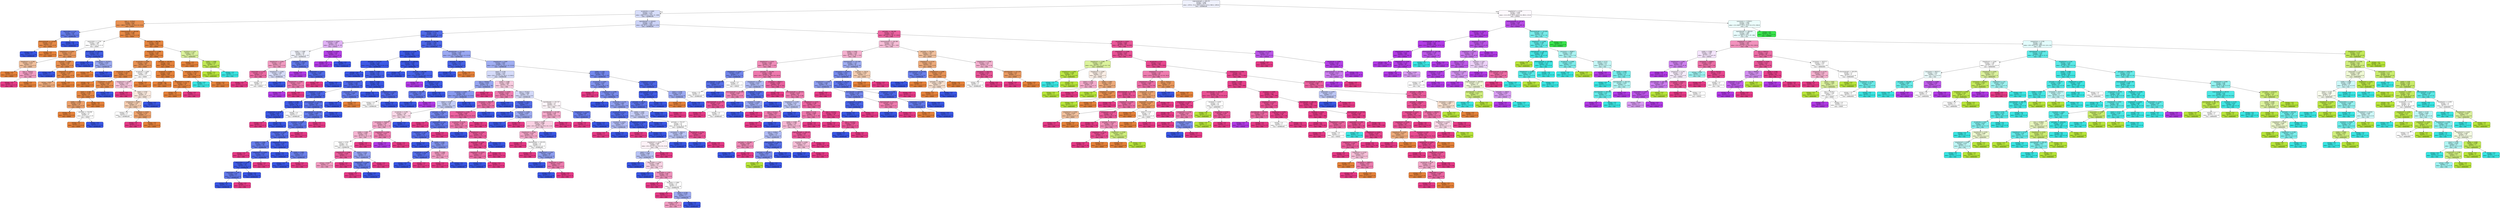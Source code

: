 digraph Tree {
node [shape=box, style="filled, rounded", color="black", fontname="helvetica"] ;
edge [fontname="helvetica"] ;
0 [label="majoraxislength <= 328.375\nentropy = 2.656\nsamples = 4278\nvalue = [970.0, 721.0, 261.0, 837.0, 1753.0, 964.0, 1299.0]\nclass = DERMASON", fillcolor="#eff1fd"] ;
1 [label="eccentricity <= 0.669\nentropy = 1.731\nsamples = 2557\nvalue = [969, 51, 0, 5, 1753, 72, 1184]\nclass = DERMASON", fillcolor="#d7ddfa"] ;
0 -> 1 [labeldistance=2.5, labelangle=45, headlabel="True"] ;
2 [label="area <= 31756.0\nentropy = 0.613\nsamples = 626\nvalue = [884.0, 7.0, 0.0, 2.0, 95.0, 0.0, 10.0]\nclass = SEKER", fillcolor="#e89152"] ;
1 -> 2 ;
3 [label="aspectration <= 1.21\nentropy = 0.679\nsamples = 48\nvalue = [14, 0, 0, 0, 64, 0, 0]\nclass = DERMASON", fillcolor="#647beb"] ;
2 -> 3 ;
4 [label="minoraxislength <= 170.607\nentropy = 0.353\nsamples = 10\nvalue = [14, 0, 0, 0, 1, 0, 0]\nclass = SEKER", fillcolor="#e78a47"] ;
3 -> 4 ;
5 [label="entropy = 0.0\nsamples = 1\nvalue = [0, 0, 0, 0, 1, 0, 0]\nclass = DERMASON", fillcolor="#3956e5"] ;
4 -> 5 ;
6 [label="entropy = 0.0\nsamples = 9\nvalue = [14, 0, 0, 0, 0, 0, 0]\nclass = SEKER", fillcolor="#e58139"] ;
4 -> 6 ;
7 [label="entropy = 0.0\nsamples = 38\nvalue = [0, 0, 0, 0, 63, 0, 0]\nclass = DERMASON", fillcolor="#3956e5"] ;
3 -> 7 ;
8 [label="minoraxislength <= 184.492\nentropy = 0.385\nsamples = 578\nvalue = [870, 7, 0, 2, 31, 0, 10]\nclass = SEKER", fillcolor="#e68844"] ;
2 -> 8 ;
9 [label="aspectration <= 1.318\nentropy = 1.208\nsamples = 29\nvalue = [23, 0, 0, 0, 23, 0, 2]\nclass = SEKER", fillcolor="#ffffff"] ;
8 -> 9 ;
10 [label="shapefactor2 <= 0.003\nentropy = 0.773\nsamples = 15\nvalue = [22, 0, 0, 0, 2, 0, 2]\nclass = SEKER", fillcolor="#e9965a"] ;
9 -> 10 ;
11 [label="shapefactor3 <= 0.764\nentropy = 0.918\nsamples = 5\nvalue = [4, 0, 0, 0, 0, 0, 2]\nclass = SEKER", fillcolor="#f2c09c"] ;
10 -> 11 ;
12 [label="entropy = 0.0\nsamples = 2\nvalue = [3, 0, 0, 0, 0, 0, 0]\nclass = SEKER", fillcolor="#e58139"] ;
11 -> 12 ;
13 [label="area <= 34224.0\nentropy = 0.918\nsamples = 3\nvalue = [1, 0, 0, 0, 0, 0, 2]\nclass = SIRA", fillcolor="#f29cc2"] ;
11 -> 13 ;
14 [label="entropy = 0.0\nsamples = 2\nvalue = [0, 0, 0, 0, 0, 0, 2]\nclass = SIRA", fillcolor="#e53986"] ;
13 -> 14 ;
15 [label="entropy = 0.0\nsamples = 1\nvalue = [1, 0, 0, 0, 0, 0, 0]\nclass = SEKER", fillcolor="#e58139"] ;
13 -> 15 ;
16 [label="roundness <= 0.894\nentropy = 0.469\nsamples = 10\nvalue = [18, 0, 0, 0, 2, 0, 0]\nclass = SEKER", fillcolor="#e88f4f"] ;
10 -> 16 ;
17 [label="entropy = 0.0\nsamples = 1\nvalue = [0, 0, 0, 0, 1, 0, 0]\nclass = DERMASON", fillcolor="#3956e5"] ;
16 -> 17 ;
18 [label="compactness <= 0.876\nentropy = 0.297\nsamples = 9\nvalue = [18, 0, 0, 0, 1, 0, 0]\nclass = SEKER", fillcolor="#e68844"] ;
16 -> 18 ;
19 [label="entropy = 0.811\nsamples = 2\nvalue = [3, 0, 0, 0, 1, 0, 0]\nclass = SEKER", fillcolor="#eeab7b"] ;
18 -> 19 ;
20 [label="entropy = 0.0\nsamples = 7\nvalue = [15, 0, 0, 0, 0, 0, 0]\nclass = SEKER", fillcolor="#e58139"] ;
18 -> 20 ;
21 [label="equivdiameter <= 209.446\nentropy = 0.267\nsamples = 14\nvalue = [1, 0, 0, 0, 21, 0, 0]\nclass = DERMASON", fillcolor="#425ee6"] ;
9 -> 21 ;
22 [label="entropy = 0.0\nsamples = 11\nvalue = [0, 0, 0, 0, 19, 0, 0]\nclass = DERMASON", fillcolor="#3956e5"] ;
21 -> 22 ;
23 [label="convexarea <= 35279.5\nentropy = 0.918\nsamples = 3\nvalue = [1, 0, 0, 0, 2, 0, 0]\nclass = DERMASON", fillcolor="#9caaf2"] ;
21 -> 23 ;
24 [label="entropy = 0.0\nsamples = 1\nvalue = [1, 0, 0, 0, 0, 0, 0]\nclass = SEKER", fillcolor="#e58139"] ;
23 -> 24 ;
25 [label="entropy = 0.0\nsamples = 2\nvalue = [0, 0, 0, 0, 2, 0, 0]\nclass = DERMASON", fillcolor="#3956e5"] ;
23 -> 25 ;
26 [label="perimeter <= 866.281\nentropy = 0.241\nsamples = 549\nvalue = [847, 7, 0, 2, 8, 0, 8]\nclass = SEKER", fillcolor="#e6853f"] ;
8 -> 26 ;
27 [label="shapefactor4 <= 0.998\nentropy = 0.165\nsamples = 541\nvalue = [844, 0, 0, 1, 8, 0, 8]\nclass = SEKER", fillcolor="#e6843d"] ;
26 -> 27 ;
28 [label="eccentricity <= 0.646\nentropy = 0.634\nsamples = 85\nvalue = [114, 0, 0, 0, 8, 0, 7]\nclass = SEKER", fillcolor="#e89152"] ;
27 -> 28 ;
29 [label="eccentricity <= 0.598\nentropy = 0.263\nsamples = 72\nvalue = [107, 0, 0, 0, 5, 0, 0]\nclass = SEKER", fillcolor="#e68742"] ;
28 -> 29 ;
30 [label="entropy = 0.0\nsamples = 36\nvalue = [55, 0, 0, 0, 0, 0, 0]\nclass = SEKER", fillcolor="#e58139"] ;
29 -> 30 ;
31 [label="shapefactor1 <= 0.007\nentropy = 0.429\nsamples = 36\nvalue = [52, 0, 0, 0, 5, 0, 0]\nclass = SEKER", fillcolor="#e88d4c"] ;
29 -> 31 ;
32 [label="extent <= 0.748\nentropy = 0.305\nsamples = 34\nvalue = [52, 0, 0, 0, 3, 0, 0]\nclass = SEKER", fillcolor="#e68844"] ;
31 -> 32 ;
33 [label="solidity <= 0.989\nentropy = 0.722\nsamples = 10\nvalue = [12, 0, 0, 0, 3, 0, 0]\nclass = SEKER", fillcolor="#eca06a"] ;
32 -> 33 ;
34 [label="entropy = 0.0\nsamples = 6\nvalue = [9, 0, 0, 0, 0, 0, 0]\nclass = SEKER", fillcolor="#e58139"] ;
33 -> 34 ;
35 [label="perimeter <= 722.836\nentropy = 1.0\nsamples = 4\nvalue = [3, 0, 0, 0, 3, 0, 0]\nclass = SEKER", fillcolor="#ffffff"] ;
33 -> 35 ;
36 [label="entropy = 0.0\nsamples = 2\nvalue = [3, 0, 0, 0, 0, 0, 0]\nclass = SEKER", fillcolor="#e58139"] ;
35 -> 36 ;
37 [label="entropy = 0.0\nsamples = 2\nvalue = [0, 0, 0, 0, 3, 0, 0]\nclass = DERMASON", fillcolor="#3956e5"] ;
35 -> 37 ;
38 [label="entropy = 0.0\nsamples = 24\nvalue = [40, 0, 0, 0, 0, 0, 0]\nclass = SEKER", fillcolor="#e58139"] ;
32 -> 38 ;
39 [label="entropy = 0.0\nsamples = 2\nvalue = [0, 0, 0, 0, 2, 0, 0]\nclass = DERMASON", fillcolor="#3956e5"] ;
31 -> 39 ;
40 [label="eccentricity <= 0.665\nentropy = 1.496\nsamples = 13\nvalue = [7, 0, 0, 0, 3, 0, 7]\nclass = SEKER", fillcolor="#ffffff"] ;
28 -> 40 ;
41 [label="shapefactor4 <= 0.995\nentropy = 1.493\nsamples = 11\nvalue = [4, 0, 0, 0, 3, 0, 7]\nclass = SIRA", fillcolor="#f7c4db"] ;
40 -> 41 ;
42 [label="entropy = 0.0\nsamples = 3\nvalue = [0, 0, 0, 0, 0, 0, 5]\nclass = SIRA", fillcolor="#e53986"] ;
41 -> 42 ;
43 [label="extent <= 0.762\nentropy = 1.53\nsamples = 8\nvalue = [4, 0, 0, 0, 3, 0, 2]\nclass = SEKER", fillcolor="#fbeade"] ;
41 -> 43 ;
44 [label="compactness <= 0.867\nentropy = 1.379\nsamples = 6\nvalue = [4, 0, 0, 0, 1, 0, 2]\nclass = SEKER", fillcolor="#f5cdb0"] ;
43 -> 44 ;
45 [label="entropy = 1.0\nsamples = 2\nvalue = [0, 0, 0, 0, 1, 0, 1]\nclass = DERMASON", fillcolor="#ffffff"] ;
44 -> 45 ;
46 [label="roundness <= 0.919\nentropy = 0.722\nsamples = 4\nvalue = [4, 0, 0, 0, 0, 0, 1]\nclass = SEKER", fillcolor="#eca06a"] ;
44 -> 46 ;
47 [label="entropy = 0.0\nsamples = 1\nvalue = [0, 0, 0, 0, 0, 0, 1]\nclass = SIRA", fillcolor="#e53986"] ;
46 -> 47 ;
48 [label="entropy = 0.0\nsamples = 3\nvalue = [4, 0, 0, 0, 0, 0, 0]\nclass = SEKER", fillcolor="#e58139"] ;
46 -> 48 ;
49 [label="entropy = 0.0\nsamples = 2\nvalue = [0, 0, 0, 0, 2, 0, 0]\nclass = DERMASON", fillcolor="#3956e5"] ;
43 -> 49 ;
50 [label="entropy = 0.0\nsamples = 2\nvalue = [3, 0, 0, 0, 0, 0, 0]\nclass = SEKER", fillcolor="#e58139"] ;
40 -> 50 ;
51 [label="perimeter <= 787.923\nentropy = 0.03\nsamples = 456\nvalue = [730, 0, 0, 1, 0, 0, 1]\nclass = SEKER", fillcolor="#e5813a"] ;
27 -> 51 ;
52 [label="eccentricity <= 0.648\nentropy = 0.016\nsamples = 420\nvalue = [670, 0, 0, 0, 0, 0, 1]\nclass = SEKER", fillcolor="#e58139"] ;
51 -> 52 ;
53 [label="entropy = 0.0\nsamples = 388\nvalue = [627, 0, 0, 0, 0, 0, 0]\nclass = SEKER", fillcolor="#e58139"] ;
52 -> 53 ;
54 [label="shapefactor3 <= 0.759\nentropy = 0.156\nsamples = 32\nvalue = [43, 0, 0, 0, 0, 0, 1]\nclass = SEKER", fillcolor="#e6843e"] ;
52 -> 54 ;
55 [label="entropy = 0.0\nsamples = 31\nvalue = [43, 0, 0, 0, 0, 0, 0]\nclass = SEKER", fillcolor="#e58139"] ;
54 -> 55 ;
56 [label="entropy = 0.0\nsamples = 1\nvalue = [0, 0, 0, 0, 0, 0, 1]\nclass = SIRA", fillcolor="#e53986"] ;
54 -> 56 ;
57 [label="perimeter <= 789.911\nentropy = 0.121\nsamples = 36\nvalue = [60, 0, 0, 1, 0, 0, 0]\nclass = SEKER", fillcolor="#e5833c"] ;
51 -> 57 ;
58 [label="entropy = 0.0\nsamples = 1\nvalue = [0, 0, 0, 1, 0, 0, 0]\nclass = CALI", fillcolor="#39e5e2"] ;
57 -> 58 ;
59 [label="entropy = 0.0\nsamples = 35\nvalue = [60, 0, 0, 0, 0, 0, 0]\nclass = SEKER", fillcolor="#e58139"] ;
57 -> 59 ;
60 [label="roundness <= 0.78\nentropy = 1.241\nsamples = 8\nvalue = [3, 7, 0, 1, 0, 0, 0]\nclass = BARBUNYA", fillcolor="#dbf29c"] ;
26 -> 60 ;
61 [label="entropy = 0.0\nsamples = 2\nvalue = [3, 0, 0, 0, 0, 0, 0]\nclass = SEKER", fillcolor="#e58139"] ;
60 -> 61 ;
62 [label="solidity <= 0.988\nentropy = 0.544\nsamples = 6\nvalue = [0, 7, 0, 1, 0, 0, 0]\nclass = BARBUNYA", fillcolor="#c1e955"] ;
60 -> 62 ;
63 [label="entropy = 0.0\nsamples = 5\nvalue = [0, 7, 0, 0, 0, 0, 0]\nclass = BARBUNYA", fillcolor="#b7e539"] ;
62 -> 63 ;
64 [label="entropy = 0.0\nsamples = 1\nvalue = [0, 0, 0, 1, 0, 0, 0]\nclass = CALI", fillcolor="#39e5e2"] ;
62 -> 64 ;
65 [label="equivdiameter <= 224.621\nentropy = 1.378\nsamples = 1931\nvalue = [85, 44, 0, 3, 1658, 72, 1174]\nclass = DERMASON", fillcolor="#ccd3f8"] ;
1 -> 65 ;
66 [label="shapefactor2 <= 0.002\nentropy = 0.573\nsamples = 1118\nvalue = [5, 0, 0, 0, 1566, 35, 142]\nclass = DERMASON", fillcolor="#4f69e8"] ;
65 -> 66 ;
67 [label="eccentricity <= 0.824\nentropy = 1.449\nsamples = 41\nvalue = [0, 0, 0, 0, 14, 31, 12]\nclass = HOROZ", fillcolor="#e0b1f5"] ;
66 -> 67 ;
68 [label="solidity <= 0.988\nentropy = 1.44\nsamples = 19\nvalue = [0, 0, 0, 0, 13, 4, 12]\nclass = DERMASON", fillcolor="#f3f5fd"] ;
67 -> 68 ;
69 [label="shapefactor2 <= 0.002\nentropy = 1.347\nsamples = 11\nvalue = [0, 0, 0, 0, 4, 3, 11]\nclass = SIRA", fillcolor="#f29cc2"] ;
68 -> 69 ;
70 [label="aspectration <= 1.735\nentropy = 0.722\nsamples = 5\nvalue = [0, 0, 0, 0, 0, 2, 8]\nclass = SIRA", fillcolor="#ec6aa4"] ;
69 -> 70 ;
71 [label="entropy = 0.0\nsamples = 3\nvalue = [0, 0, 0, 0, 0, 0, 6]\nclass = SIRA", fillcolor="#e53986"] ;
70 -> 71 ;
72 [label="entropy = 1.0\nsamples = 2\nvalue = [0, 0, 0, 0, 0, 2, 2]\nclass = HOROZ", fillcolor="#ffffff"] ;
70 -> 72 ;
73 [label="shapefactor2 <= 0.002\nentropy = 1.406\nsamples = 6\nvalue = [0, 0, 0, 0, 4, 1, 3]\nclass = DERMASON", fillcolor="#d7ddfa"] ;
69 -> 73 ;
74 [label="entropy = 0.0\nsamples = 3\nvalue = [0, 0, 0, 0, 4, 0, 0]\nclass = DERMASON", fillcolor="#3956e5"] ;
73 -> 74 ;
75 [label="shapefactor4 <= 0.994\nentropy = 0.811\nsamples = 3\nvalue = [0, 0, 0, 0, 0, 1, 3]\nclass = SIRA", fillcolor="#ee7bae"] ;
73 -> 75 ;
76 [label="entropy = 0.0\nsamples = 1\nvalue = [0, 0, 0, 0, 0, 1, 0]\nclass = HOROZ", fillcolor="#b139e5"] ;
75 -> 76 ;
77 [label="entropy = 0.0\nsamples = 2\nvalue = [0, 0, 0, 0, 0, 0, 3]\nclass = SIRA", fillcolor="#e53986"] ;
75 -> 77 ;
78 [label="perimeter <= 707.802\nentropy = 0.866\nsamples = 8\nvalue = [0, 0, 0, 0, 9, 1, 1]\nclass = DERMASON", fillcolor="#6178ea"] ;
68 -> 78 ;
79 [label="entropy = 0.0\nsamples = 1\nvalue = [0, 0, 0, 0, 0, 1, 0]\nclass = HOROZ", fillcolor="#b139e5"] ;
78 -> 79 ;
80 [label="aspectration <= 1.673\nentropy = 0.469\nsamples = 7\nvalue = [0, 0, 0, 0, 9, 0, 1]\nclass = DERMASON", fillcolor="#4f69e8"] ;
78 -> 80 ;
81 [label="entropy = 0.0\nsamples = 1\nvalue = [0, 0, 0, 0, 0, 0, 1]\nclass = SIRA", fillcolor="#e53986"] ;
80 -> 81 ;
82 [label="entropy = 0.0\nsamples = 6\nvalue = [0, 0, 0, 0, 9, 0, 0]\nclass = DERMASON", fillcolor="#3956e5"] ;
80 -> 82 ;
83 [label="roundness <= 0.854\nentropy = 0.222\nsamples = 22\nvalue = [0, 0, 0, 0, 1, 27, 0]\nclass = HOROZ", fillcolor="#b440e6"] ;
67 -> 83 ;
84 [label="entropy = 0.0\nsamples = 21\nvalue = [0, 0, 0, 0, 0, 27, 0]\nclass = HOROZ", fillcolor="#b139e5"] ;
83 -> 84 ;
85 [label="entropy = 0.0\nsamples = 1\nvalue = [0, 0, 0, 0, 1, 0, 0]\nclass = DERMASON", fillcolor="#3956e5"] ;
83 -> 85 ;
86 [label="perimeter <= 709.398\nentropy = 0.444\nsamples = 1077\nvalue = [5, 0, 0, 0, 1552, 4, 130]\nclass = DERMASON", fillcolor="#4b65e7"] ;
66 -> 86 ;
87 [label="eccentricity <= 0.769\nentropy = 0.137\nsamples = 851\nvalue = [2, 0, 0, 0, 1316, 3, 17]\nclass = DERMASON", fillcolor="#3c59e5"] ;
86 -> 87 ;
88 [label="perimeter <= 670.515\nentropy = 0.136\nsamples = 689\nvalue = [2.0, 0.0, 0.0, 0.0, 1067.0, 0.0, 17.0]\nclass = DERMASON", fillcolor="#3d59e5"] ;
87 -> 88 ;
89 [label="entropy = 0.0\nsamples = 473\nvalue = [0, 0, 0, 0, 748, 0, 0]\nclass = DERMASON", fillcolor="#3956e5"] ;
88 -> 89 ;
90 [label="solidity <= 0.989\nentropy = 0.34\nsamples = 216\nvalue = [2, 0, 0, 0, 319, 0, 17]\nclass = DERMASON", fillcolor="#4560e7"] ;
88 -> 90 ;
91 [label="compactness <= 0.854\nentropy = 0.491\nsamples = 130\nvalue = [2, 0, 0, 0, 177, 0, 16]\nclass = DERMASON", fillcolor="#4d67e8"] ;
90 -> 91 ;
92 [label="shapefactor3 <= 0.678\nentropy = 0.426\nsamples = 123\nvalue = [0, 0, 0, 0, 168, 0, 16]\nclass = DERMASON", fillcolor="#4c66e7"] ;
91 -> 92 ;
93 [label="solidity <= 0.989\nentropy = 0.156\nsamples = 61\nvalue = [0, 0, 0, 0, 86, 0, 2]\nclass = DERMASON", fillcolor="#3e5ae6"] ;
92 -> 93 ;
94 [label="compactness <= 0.798\nentropy = 0.091\nsamples = 59\nvalue = [0, 0, 0, 0, 85, 0, 1]\nclass = DERMASON", fillcolor="#3b58e5"] ;
93 -> 94 ;
95 [label="entropy = 0.0\nsamples = 1\nvalue = [0, 0, 0, 0, 0, 0, 1]\nclass = SIRA", fillcolor="#e53986"] ;
94 -> 95 ;
96 [label="entropy = 0.0\nsamples = 58\nvalue = [0, 0, 0, 0, 85, 0, 0]\nclass = DERMASON", fillcolor="#3956e5"] ;
94 -> 96 ;
97 [label="entropy = 1.0\nsamples = 2\nvalue = [0, 0, 0, 0, 1, 0, 1]\nclass = DERMASON", fillcolor="#ffffff"] ;
93 -> 97 ;
98 [label="minoraxislength <= 179.265\nentropy = 0.599\nsamples = 62\nvalue = [0, 0, 0, 0, 82, 0, 14]\nclass = DERMASON", fillcolor="#5b73e9"] ;
92 -> 98 ;
99 [label="equivdiameter <= 214.592\nentropy = 0.669\nsamples = 53\nvalue = [0, 0, 0, 0, 66, 0, 14]\nclass = DERMASON", fillcolor="#637aeb"] ;
98 -> 99 ;
100 [label="roundness <= 0.944\nentropy = 0.619\nsamples = 51\nvalue = [0, 0, 0, 0, 66, 0, 12]\nclass = DERMASON", fillcolor="#5d75ea"] ;
99 -> 100 ;
101 [label="shapefactor2 <= 0.002\nentropy = 0.529\nsamples = 50\nvalue = [0, 0, 0, 0, 66, 0, 9]\nclass = DERMASON", fillcolor="#546de9"] ;
100 -> 101 ;
102 [label="solidity <= 0.984\nentropy = 0.693\nsamples = 29\nvalue = [0, 0, 0, 0, 35, 0, 8]\nclass = DERMASON", fillcolor="#667deb"] ;
101 -> 102 ;
103 [label="entropy = 0.0\nsamples = 2\nvalue = [0, 0, 0, 0, 0, 0, 4]\nclass = SIRA", fillcolor="#e53986"] ;
102 -> 103 ;
104 [label="shapefactor2 <= 0.002\nentropy = 0.477\nsamples = 27\nvalue = [0, 0, 0, 0, 35, 0, 4]\nclass = DERMASON", fillcolor="#5069e8"] ;
102 -> 104 ;
105 [label="aspectration <= 1.434\nentropy = 0.183\nsamples = 25\nvalue = [0, 0, 0, 0, 35, 0, 1]\nclass = DERMASON", fillcolor="#3f5be6"] ;
104 -> 105 ;
106 [label="aspectration <= 1.43\nentropy = 0.65\nsamples = 5\nvalue = [0, 0, 0, 0, 5, 0, 1]\nclass = DERMASON", fillcolor="#6178ea"] ;
105 -> 106 ;
107 [label="entropy = 0.0\nsamples = 4\nvalue = [0, 0, 0, 0, 5, 0, 0]\nclass = DERMASON", fillcolor="#3956e5"] ;
106 -> 107 ;
108 [label="entropy = 0.0\nsamples = 1\nvalue = [0, 0, 0, 0, 0, 0, 1]\nclass = SIRA", fillcolor="#e53986"] ;
106 -> 108 ;
109 [label="entropy = 0.0\nsamples = 20\nvalue = [0, 0, 0, 0, 30, 0, 0]\nclass = DERMASON", fillcolor="#3956e5"] ;
105 -> 109 ;
110 [label="entropy = 0.0\nsamples = 2\nvalue = [0, 0, 0, 0, 0, 0, 3]\nclass = SIRA", fillcolor="#e53986"] ;
104 -> 110 ;
111 [label="shapefactor3 <= 0.723\nentropy = 0.201\nsamples = 21\nvalue = [0, 0, 0, 0, 31, 0, 1]\nclass = DERMASON", fillcolor="#3f5be6"] ;
101 -> 111 ;
112 [label="entropy = 0.0\nsamples = 17\nvalue = [0, 0, 0, 0, 27, 0, 0]\nclass = DERMASON", fillcolor="#3956e5"] ;
111 -> 112 ;
113 [label="solidity <= 0.989\nentropy = 0.722\nsamples = 4\nvalue = [0, 0, 0, 0, 4, 0, 1]\nclass = DERMASON", fillcolor="#6a80ec"] ;
111 -> 113 ;
114 [label="entropy = 0.0\nsamples = 3\nvalue = [0, 0, 0, 0, 4, 0, 0]\nclass = DERMASON", fillcolor="#3956e5"] ;
113 -> 114 ;
115 [label="entropy = 0.0\nsamples = 1\nvalue = [0, 0, 0, 0, 0, 0, 1]\nclass = SIRA", fillcolor="#e53986"] ;
113 -> 115 ;
116 [label="entropy = 0.0\nsamples = 1\nvalue = [0, 0, 0, 0, 0, 0, 3]\nclass = SIRA", fillcolor="#e53986"] ;
100 -> 116 ;
117 [label="entropy = 0.0\nsamples = 2\nvalue = [0, 0, 0, 0, 0, 0, 2]\nclass = SIRA", fillcolor="#e53986"] ;
99 -> 117 ;
118 [label="entropy = 0.0\nsamples = 9\nvalue = [0, 0, 0, 0, 16, 0, 0]\nclass = DERMASON", fillcolor="#3956e5"] ;
98 -> 118 ;
119 [label="aspectration <= 1.364\nentropy = 0.684\nsamples = 7\nvalue = [2, 0, 0, 0, 9, 0, 0]\nclass = DERMASON", fillcolor="#657ceb"] ;
91 -> 119 ;
120 [label="entropy = 0.0\nsamples = 6\nvalue = [0, 0, 0, 0, 9, 0, 0]\nclass = DERMASON", fillcolor="#3956e5"] ;
119 -> 120 ;
121 [label="entropy = 0.0\nsamples = 1\nvalue = [2, 0, 0, 0, 0, 0, 0]\nclass = SEKER", fillcolor="#e58139"] ;
119 -> 121 ;
122 [label="extent <= 0.806\nentropy = 0.06\nsamples = 86\nvalue = [0, 0, 0, 0, 142, 0, 1]\nclass = DERMASON", fillcolor="#3a57e5"] ;
90 -> 122 ;
123 [label="entropy = 0.0\nsamples = 78\nvalue = [0, 0, 0, 0, 133, 0, 0]\nclass = DERMASON", fillcolor="#3956e5"] ;
122 -> 123 ;
124 [label="shapefactor4 <= 0.997\nentropy = 0.469\nsamples = 8\nvalue = [0, 0, 0, 0, 9, 0, 1]\nclass = DERMASON", fillcolor="#4f69e8"] ;
122 -> 124 ;
125 [label="entropy = 1.0\nsamples = 2\nvalue = [0, 0, 0, 0, 1, 0, 1]\nclass = DERMASON", fillcolor="#ffffff"] ;
124 -> 125 ;
126 [label="entropy = 0.0\nsamples = 6\nvalue = [0, 0, 0, 0, 8, 0, 0]\nclass = DERMASON", fillcolor="#3956e5"] ;
124 -> 126 ;
127 [label="equivdiameter <= 208.436\nentropy = 0.093\nsamples = 162\nvalue = [0, 0, 0, 0, 249, 3, 0]\nclass = DERMASON", fillcolor="#3b58e5"] ;
87 -> 127 ;
128 [label="entropy = 0.0\nsamples = 133\nvalue = [0, 0, 0, 0, 205, 0, 0]\nclass = DERMASON", fillcolor="#3956e5"] ;
127 -> 128 ;
129 [label="perimeter <= 690.999\nentropy = 0.342\nsamples = 29\nvalue = [0.0, 0.0, 0.0, 0.0, 44.0, 3.0, 0.0]\nclass = DERMASON", fillcolor="#4662e7"] ;
127 -> 129 ;
130 [label="entropy = 0.0\nsamples = 1\nvalue = [0, 0, 0, 0, 0, 2, 0]\nclass = HOROZ", fillcolor="#b139e5"] ;
129 -> 130 ;
131 [label="shapefactor3 <= 0.6\nentropy = 0.154\nsamples = 28\nvalue = [0, 0, 0, 0, 44, 1, 0]\nclass = DERMASON", fillcolor="#3d5ae6"] ;
129 -> 131 ;
132 [label="perimeter <= 705.767\nentropy = 0.65\nsamples = 4\nvalue = [0, 0, 0, 0, 5, 1, 0]\nclass = DERMASON", fillcolor="#6178ea"] ;
131 -> 132 ;
133 [label="entropy = 0.0\nsamples = 3\nvalue = [0, 0, 0, 0, 5, 0, 0]\nclass = DERMASON", fillcolor="#3956e5"] ;
132 -> 133 ;
134 [label="entropy = 0.0\nsamples = 1\nvalue = [0, 0, 0, 0, 0, 1, 0]\nclass = HOROZ", fillcolor="#b139e5"] ;
132 -> 134 ;
135 [label="entropy = 0.0\nsamples = 24\nvalue = [0, 0, 0, 0, 39, 0, 0]\nclass = DERMASON", fillcolor="#3956e5"] ;
131 -> 135 ;
136 [label="equivdiameter <= 211.521\nentropy = 0.997\nsamples = 226\nvalue = [3.0, 0.0, 0.0, 0.0, 236.0, 1.0, 113.0]\nclass = DERMASON", fillcolor="#9aa8f2"] ;
86 -> 136 ;
137 [label="perimeter <= 784.145\nentropy = 0.337\nsamples = 11\nvalue = [1, 0, 0, 0, 15, 0, 0]\nclass = DERMASON", fillcolor="#4661e7"] ;
136 -> 137 ;
138 [label="entropy = 0.0\nsamples = 10\nvalue = [0, 0, 0, 0, 15, 0, 0]\nclass = DERMASON", fillcolor="#3956e5"] ;
137 -> 138 ;
139 [label="entropy = 0.0\nsamples = 1\nvalue = [1, 0, 0, 0, 0, 0, 0]\nclass = SEKER", fillcolor="#e58139"] ;
137 -> 139 ;
140 [label="shapefactor4 <= 0.997\nentropy = 0.997\nsamples = 215\nvalue = [2.0, 0.0, 0.0, 0.0, 221.0, 1.0, 113.0]\nclass = DERMASON", fillcolor="#a0aef2"] ;
136 -> 140 ;
141 [label="extent <= 0.758\nentropy = 1.033\nsamples = 125\nvalue = [0.0, 0.0, 0.0, 0.0, 102.0, 1.0, 80.0]\nclass = DERMASON", fillcolor="#d5dbf9"] ;
140 -> 141 ;
142 [label="area <= 39349.0\nentropy = 0.974\nsamples = 67\nvalue = [0, 0, 0, 0, 65, 1, 30]\nclass = DERMASON", fillcolor="#96a5f1"] ;
141 -> 142 ;
143 [label="roundness <= 0.902\nentropy = 0.93\nsamples = 63\nvalue = [0.0, 0.0, 0.0, 0.0, 65.0, 1.0, 25.0]\nclass = DERMASON", fillcolor="#8799ef"] ;
142 -> 143 ;
144 [label="extent <= 0.728\nentropy = 1.08\nsamples = 43\nvalue = [0, 0, 0, 0, 36, 1, 25]\nclass = DERMASON", fillcolor="#c4cdf7"] ;
143 -> 144 ;
145 [label="eccentricity <= 0.785\nentropy = 1.149\nsamples = 26\nvalue = [0, 0, 0, 0, 15, 1, 19]\nclass = SIRA", fillcolor="#fad7e7"] ;
144 -> 145 ;
146 [label="convexarea <= 39398.0\nentropy = 1.109\nsamples = 23\nvalue = [0, 0, 0, 0, 10, 1, 19]\nclass = SIRA", fillcolor="#f3a6c9"] ;
145 -> 146 ;
147 [label="solidity <= 0.989\nentropy = 0.961\nsamples = 19\nvalue = [0, 0, 0, 0, 10, 0, 16]\nclass = SIRA", fillcolor="#f5b5d2"] ;
146 -> 147 ;
148 [label="extent <= 0.703\nentropy = 1.0\nsamples = 14\nvalue = [0, 0, 0, 0, 10, 0, 10]\nclass = DERMASON", fillcolor="#ffffff"] ;
147 -> 148 ;
149 [label="shapefactor4 <= 0.996\nentropy = 0.592\nsamples = 5\nvalue = [0, 0, 0, 0, 1, 0, 6]\nclass = SIRA", fillcolor="#e95a9a"] ;
148 -> 149 ;
150 [label="entropy = 0.918\nsamples = 2\nvalue = [0, 0, 0, 0, 1, 0, 2]\nclass = SIRA", fillcolor="#f29cc2"] ;
149 -> 150 ;
151 [label="entropy = 0.0\nsamples = 3\nvalue = [0, 0, 0, 0, 0, 0, 4]\nclass = SIRA", fillcolor="#e53986"] ;
149 -> 151 ;
152 [label="extent <= 0.723\nentropy = 0.89\nsamples = 9\nvalue = [0, 0, 0, 0, 9, 0, 4]\nclass = DERMASON", fillcolor="#91a1f1"] ;
148 -> 152 ;
153 [label="shapefactor2 <= 0.002\nentropy = 0.684\nsamples = 8\nvalue = [0, 0, 0, 0, 9, 0, 2]\nclass = DERMASON", fillcolor="#657ceb"] ;
152 -> 153 ;
154 [label="entropy = 0.0\nsamples = 1\nvalue = [0, 0, 0, 0, 0, 0, 2]\nclass = SIRA", fillcolor="#e53986"] ;
153 -> 154 ;
155 [label="entropy = 0.0\nsamples = 7\nvalue = [0, 0, 0, 0, 9, 0, 0]\nclass = DERMASON", fillcolor="#3956e5"] ;
153 -> 155 ;
156 [label="entropy = 0.0\nsamples = 1\nvalue = [0, 0, 0, 0, 0, 0, 2]\nclass = SIRA", fillcolor="#e53986"] ;
152 -> 156 ;
157 [label="entropy = 0.0\nsamples = 5\nvalue = [0, 0, 0, 0, 0, 0, 6]\nclass = SIRA", fillcolor="#e53986"] ;
147 -> 157 ;
158 [label="shapefactor4 <= 0.994\nentropy = 0.811\nsamples = 4\nvalue = [0, 0, 0, 0, 0, 1, 3]\nclass = SIRA", fillcolor="#ee7bae"] ;
146 -> 158 ;
159 [label="entropy = 0.0\nsamples = 1\nvalue = [0, 0, 0, 0, 0, 1, 0]\nclass = HOROZ", fillcolor="#b139e5"] ;
158 -> 159 ;
160 [label="entropy = 0.0\nsamples = 3\nvalue = [0, 0, 0, 0, 0, 0, 3]\nclass = SIRA", fillcolor="#e53986"] ;
158 -> 160 ;
161 [label="entropy = 0.0\nsamples = 3\nvalue = [0, 0, 0, 0, 5, 0, 0]\nclass = DERMASON", fillcolor="#3956e5"] ;
145 -> 161 ;
162 [label="perimeter <= 718.902\nentropy = 0.764\nsamples = 17\nvalue = [0, 0, 0, 0, 21, 0, 6]\nclass = DERMASON", fillcolor="#7286ec"] ;
144 -> 162 ;
163 [label="entropy = 0.0\nsamples = 1\nvalue = [0, 0, 0, 0, 0, 0, 2]\nclass = SIRA", fillcolor="#e53986"] ;
162 -> 163 ;
164 [label="aspectration <= 1.66\nentropy = 0.634\nsamples = 16\nvalue = [0, 0, 0, 0, 21, 0, 4]\nclass = DERMASON", fillcolor="#5f76ea"] ;
162 -> 164 ;
165 [label="shapefactor3 <= 0.657\nentropy = 0.544\nsamples = 15\nvalue = [0, 0, 0, 0, 21, 0, 3]\nclass = DERMASON", fillcolor="#556ee9"] ;
164 -> 165 ;
166 [label="entropy = 0.0\nsamples = 7\nvalue = [0, 0, 0, 0, 13, 0, 0]\nclass = DERMASON", fillcolor="#3956e5"] ;
165 -> 166 ;
167 [label="solidity <= 0.987\nentropy = 0.845\nsamples = 8\nvalue = [0, 0, 0, 0, 8, 0, 3]\nclass = DERMASON", fillcolor="#8395ef"] ;
165 -> 167 ;
168 [label="eccentricity <= 0.746\nentropy = 0.544\nsamples = 5\nvalue = [0, 0, 0, 0, 7, 0, 1]\nclass = DERMASON", fillcolor="#556ee9"] ;
167 -> 168 ;
169 [label="entropy = 0.0\nsamples = 4\nvalue = [0, 0, 0, 0, 7, 0, 0]\nclass = DERMASON", fillcolor="#3956e5"] ;
168 -> 169 ;
170 [label="entropy = 0.0\nsamples = 1\nvalue = [0, 0, 0, 0, 0, 0, 1]\nclass = SIRA", fillcolor="#e53986"] ;
168 -> 170 ;
171 [label="solidity <= 0.988\nentropy = 0.918\nsamples = 3\nvalue = [0, 0, 0, 0, 1, 0, 2]\nclass = SIRA", fillcolor="#f29cc2"] ;
167 -> 171 ;
172 [label="entropy = 0.0\nsamples = 2\nvalue = [0, 0, 0, 0, 0, 0, 2]\nclass = SIRA", fillcolor="#e53986"] ;
171 -> 172 ;
173 [label="entropy = 0.0\nsamples = 1\nvalue = [0, 0, 0, 0, 1, 0, 0]\nclass = DERMASON", fillcolor="#3956e5"] ;
171 -> 173 ;
174 [label="entropy = 0.0\nsamples = 1\nvalue = [0, 0, 0, 0, 0, 0, 1]\nclass = SIRA", fillcolor="#e53986"] ;
164 -> 174 ;
175 [label="entropy = 0.0\nsamples = 20\nvalue = [0, 0, 0, 0, 29, 0, 0]\nclass = DERMASON", fillcolor="#3956e5"] ;
143 -> 175 ;
176 [label="entropy = 0.0\nsamples = 4\nvalue = [0, 0, 0, 0, 0, 0, 5]\nclass = SIRA", fillcolor="#e53986"] ;
142 -> 176 ;
177 [label="solidity <= 0.988\nentropy = 0.984\nsamples = 58\nvalue = [0, 0, 0, 0, 37, 0, 50]\nclass = SIRA", fillcolor="#f8cce0"] ;
141 -> 177 ;
178 [label="roundness <= 0.924\nentropy = 0.821\nsamples = 24\nvalue = [0, 0, 0, 0, 10, 0, 29]\nclass = SIRA", fillcolor="#ee7db0"] ;
177 -> 178 ;
179 [label="convexarea <= 40073.5\nentropy = 0.753\nsamples = 23\nvalue = [0, 0, 0, 0, 8, 0, 29]\nclass = SIRA", fillcolor="#ec70a7"] ;
178 -> 179 ;
180 [label="shapefactor4 <= 0.997\nentropy = 0.661\nsamples = 22\nvalue = [0.0, 0.0, 0.0, 0.0, 6.0, 0.0, 29.0]\nclass = SIRA", fillcolor="#ea629f"] ;
179 -> 180 ;
181 [label="eccentricity <= 0.729\nentropy = 0.795\nsamples = 19\nvalue = [0, 0, 0, 0, 6, 0, 19]\nclass = SIRA", fillcolor="#ed78ac"] ;
180 -> 181 ;
182 [label="entropy = 0.0\nsamples = 3\nvalue = [0, 0, 0, 0, 3, 0, 0]\nclass = DERMASON", fillcolor="#3956e5"] ;
181 -> 182 ;
183 [label="shapefactor4 <= 0.997\nentropy = 0.575\nsamples = 16\nvalue = [0, 0, 0, 0, 3, 0, 19]\nclass = SIRA", fillcolor="#e95899"] ;
181 -> 183 ;
184 [label="aspectration <= 1.497\nentropy = 0.286\nsamples = 14\nvalue = [0, 0, 0, 0, 1, 0, 19]\nclass = SIRA", fillcolor="#e6438c"] ;
183 -> 184 ;
185 [label="shapefactor3 <= 0.675\nentropy = 0.722\nsamples = 3\nvalue = [0, 0, 0, 0, 1, 0, 4]\nclass = SIRA", fillcolor="#ec6aa4"] ;
184 -> 185 ;
186 [label="entropy = 0.0\nsamples = 1\nvalue = [0, 0, 0, 0, 1, 0, 0]\nclass = DERMASON", fillcolor="#3956e5"] ;
185 -> 186 ;
187 [label="entropy = 0.0\nsamples = 2\nvalue = [0, 0, 0, 0, 0, 0, 4]\nclass = SIRA", fillcolor="#e53986"] ;
185 -> 187 ;
188 [label="entropy = 0.0\nsamples = 11\nvalue = [0, 0, 0, 0, 0, 0, 15]\nclass = SIRA", fillcolor="#e53986"] ;
184 -> 188 ;
189 [label="entropy = 0.0\nsamples = 2\nvalue = [0, 0, 0, 0, 2, 0, 0]\nclass = DERMASON", fillcolor="#3956e5"] ;
183 -> 189 ;
190 [label="entropy = 0.0\nsamples = 3\nvalue = [0, 0, 0, 0, 0, 0, 10]\nclass = SIRA", fillcolor="#e53986"] ;
180 -> 190 ;
191 [label="entropy = 0.0\nsamples = 1\nvalue = [0, 0, 0, 0, 2, 0, 0]\nclass = DERMASON", fillcolor="#3956e5"] ;
179 -> 191 ;
192 [label="entropy = 0.0\nsamples = 1\nvalue = [0, 0, 0, 0, 2, 0, 0]\nclass = DERMASON", fillcolor="#3956e5"] ;
178 -> 192 ;
193 [label="area <= 37124.5\nentropy = 0.989\nsamples = 34\nvalue = [0, 0, 0, 0, 27, 0, 21]\nclass = DERMASON", fillcolor="#d3d9f9"] ;
177 -> 193 ;
194 [label="perimeter <= 716.5\nentropy = 0.503\nsamples = 7\nvalue = [0, 0, 0, 0, 8, 0, 1]\nclass = DERMASON", fillcolor="#526be8"] ;
193 -> 194 ;
195 [label="entropy = 0.0\nsamples = 4\nvalue = [0, 0, 0, 0, 6, 0, 0]\nclass = DERMASON", fillcolor="#3956e5"] ;
194 -> 195 ;
196 [label="roundness <= 0.894\nentropy = 0.918\nsamples = 3\nvalue = [0, 0, 0, 0, 2, 0, 1]\nclass = DERMASON", fillcolor="#9caaf2"] ;
194 -> 196 ;
197 [label="entropy = 0.0\nsamples = 2\nvalue = [0, 0, 0, 0, 2, 0, 0]\nclass = DERMASON", fillcolor="#3956e5"] ;
196 -> 197 ;
198 [label="entropy = 0.0\nsamples = 1\nvalue = [0, 0, 0, 0, 0, 0, 1]\nclass = SIRA", fillcolor="#e53986"] ;
196 -> 198 ;
199 [label="equivdiameter <= 221.727\nentropy = 1.0\nsamples = 27\nvalue = [0, 0, 0, 0, 19, 0, 20]\nclass = SIRA", fillcolor="#fef5f9"] ;
193 -> 199 ;
200 [label="equivdiameter <= 221.087\nentropy = 0.94\nsamples = 19\nvalue = [0, 0, 0, 0, 10, 0, 18]\nclass = SIRA", fillcolor="#f3a7c9"] ;
199 -> 200 ;
201 [label="extent <= 0.815\nentropy = 0.988\nsamples = 16\nvalue = [0.0, 0.0, 0.0, 0.0, 10.0, 0.0, 13.0]\nclass = SIRA", fillcolor="#f9d1e3"] ;
200 -> 201 ;
202 [label="shapefactor4 <= 0.996\nentropy = 0.934\nsamples = 14\nvalue = [0, 0, 0, 0, 7, 0, 13]\nclass = SIRA", fillcolor="#f3a4c7"] ;
201 -> 202 ;
203 [label="entropy = 0.0\nsamples = 3\nvalue = [0, 0, 0, 0, 0, 0, 6]\nclass = SIRA", fillcolor="#e53986"] ;
202 -> 203 ;
204 [label="equivdiameter <= 219.155\nentropy = 1.0\nsamples = 11\nvalue = [0, 0, 0, 0, 7, 0, 7]\nclass = DERMASON", fillcolor="#ffffff"] ;
202 -> 204 ;
205 [label="entropy = 0.0\nsamples = 3\nvalue = [0, 0, 0, 0, 0, 0, 4]\nclass = SIRA", fillcolor="#e53986"] ;
204 -> 205 ;
206 [label="shapefactor4 <= 0.997\nentropy = 0.881\nsamples = 8\nvalue = [0, 0, 0, 0, 7, 0, 3]\nclass = DERMASON", fillcolor="#8e9ef0"] ;
204 -> 206 ;
207 [label="entropy = 0.0\nsamples = 5\nvalue = [0, 0, 0, 0, 6, 0, 0]\nclass = DERMASON", fillcolor="#3956e5"] ;
206 -> 207 ;
208 [label="compactness <= 0.815\nentropy = 0.811\nsamples = 3\nvalue = [0, 0, 0, 0, 1, 0, 3]\nclass = SIRA", fillcolor="#ee7bae"] ;
206 -> 208 ;
209 [label="entropy = 0.0\nsamples = 1\nvalue = [0, 0, 0, 0, 1, 0, 0]\nclass = DERMASON", fillcolor="#3956e5"] ;
208 -> 209 ;
210 [label="entropy = 0.0\nsamples = 2\nvalue = [0, 0, 0, 0, 0, 0, 3]\nclass = SIRA", fillcolor="#e53986"] ;
208 -> 210 ;
211 [label="entropy = 0.0\nsamples = 2\nvalue = [0, 0, 0, 0, 3, 0, 0]\nclass = DERMASON", fillcolor="#3956e5"] ;
201 -> 211 ;
212 [label="entropy = 0.0\nsamples = 3\nvalue = [0, 0, 0, 0, 0, 0, 5]\nclass = SIRA", fillcolor="#e53986"] ;
200 -> 212 ;
213 [label="shapefactor3 <= 0.649\nentropy = 0.684\nsamples = 8\nvalue = [0, 0, 0, 0, 9, 0, 2]\nclass = DERMASON", fillcolor="#657ceb"] ;
199 -> 213 ;
214 [label="entropy = 0.0\nsamples = 2\nvalue = [0, 0, 0, 0, 0, 0, 2]\nclass = SIRA", fillcolor="#e53986"] ;
213 -> 214 ;
215 [label="entropy = 0.0\nsamples = 6\nvalue = [0, 0, 0, 0, 9, 0, 0]\nclass = DERMASON", fillcolor="#3956e5"] ;
213 -> 215 ;
216 [label="solidity <= 0.99\nentropy = 0.845\nsamples = 90\nvalue = [2, 0, 0, 0, 119, 0, 33]\nclass = DERMASON", fillcolor="#7287ed"] ;
140 -> 216 ;
217 [label="eccentricity <= 0.697\nentropy = 0.837\nsamples = 67\nvalue = [0, 0, 0, 0, 88, 0, 32]\nclass = DERMASON", fillcolor="#8193ee"] ;
216 -> 217 ;
218 [label="entropy = 0.0\nsamples = 2\nvalue = [0, 0, 0, 0, 0, 0, 4]\nclass = SIRA", fillcolor="#e53986"] ;
217 -> 218 ;
219 [label="shapefactor4 <= 0.998\nentropy = 0.797\nsamples = 65\nvalue = [0, 0, 0, 0, 88, 0, 28]\nclass = DERMASON", fillcolor="#788ced"] ;
217 -> 219 ;
220 [label="entropy = 0.0\nsamples = 11\nvalue = [0, 0, 0, 0, 24, 0, 0]\nclass = DERMASON", fillcolor="#3956e5"] ;
219 -> 220 ;
221 [label="eccentricity <= 0.734\nentropy = 0.887\nsamples = 54\nvalue = [0, 0, 0, 0, 64, 0, 28]\nclass = DERMASON", fillcolor="#90a0f0"] ;
219 -> 221 ;
222 [label="eccentricity <= 0.721\nentropy = 0.523\nsamples = 17\nvalue = [0, 0, 0, 0, 30, 0, 4]\nclass = DERMASON", fillcolor="#536de8"] ;
221 -> 222 ;
223 [label="roundness <= 0.924\nentropy = 0.954\nsamples = 5\nvalue = [0, 0, 0, 0, 5, 0, 3]\nclass = DERMASON", fillcolor="#b0bbf5"] ;
222 -> 223 ;
224 [label="entropy = 0.0\nsamples = 3\nvalue = [0, 0, 0, 0, 0, 0, 3]\nclass = SIRA", fillcolor="#e53986"] ;
223 -> 224 ;
225 [label="entropy = 0.0\nsamples = 2\nvalue = [0, 0, 0, 0, 5, 0, 0]\nclass = DERMASON", fillcolor="#3956e5"] ;
223 -> 225 ;
226 [label="shapefactor4 <= 0.998\nentropy = 0.235\nsamples = 12\nvalue = [0, 0, 0, 0, 25, 0, 1]\nclass = DERMASON", fillcolor="#415de6"] ;
222 -> 226 ;
227 [label="entropy = 0.0\nsamples = 1\nvalue = [0, 0, 0, 0, 0, 0, 1]\nclass = SIRA", fillcolor="#e53986"] ;
226 -> 227 ;
228 [label="entropy = 0.0\nsamples = 11\nvalue = [0, 0, 0, 0, 25, 0, 0]\nclass = DERMASON", fillcolor="#3956e5"] ;
226 -> 228 ;
229 [label="solidity <= 0.987\nentropy = 0.978\nsamples = 37\nvalue = [0, 0, 0, 0, 34, 0, 24]\nclass = DERMASON", fillcolor="#c5cdf7"] ;
221 -> 229 ;
230 [label="entropy = 0.0\nsamples = 5\nvalue = [0, 0, 0, 0, 10, 0, 0]\nclass = DERMASON", fillcolor="#3956e5"] ;
229 -> 230 ;
231 [label="perimeter <= 733.127\nentropy = 1.0\nsamples = 32\nvalue = [0, 0, 0, 0, 24, 0, 24]\nclass = DERMASON", fillcolor="#ffffff"] ;
229 -> 231 ;
232 [label="convexarea <= 38413.5\nentropy = 0.968\nsamples = 25\nvalue = [0, 0, 0, 0, 23, 0, 15]\nclass = DERMASON", fillcolor="#bac4f6"] ;
231 -> 232 ;
233 [label="shapefactor3 <= 0.674\nentropy = 0.999\nsamples = 20\nvalue = [0.0, 0.0, 0.0, 0.0, 14.0, 0.0, 15.0]\nclass = SIRA", fillcolor="#fdf2f7"] ;
232 -> 233 ;
234 [label="extent <= 0.73\nentropy = 0.966\nsamples = 17\nvalue = [0, 0, 0, 0, 14, 0, 9]\nclass = DERMASON", fillcolor="#b8c3f6"] ;
233 -> 234 ;
235 [label="entropy = 0.0\nsamples = 5\nvalue = [0, 0, 0, 0, 7, 0, 0]\nclass = DERMASON", fillcolor="#3956e5"] ;
234 -> 235 ;
236 [label="aspectration <= 1.503\nentropy = 0.989\nsamples = 12\nvalue = [0, 0, 0, 0, 7, 0, 9]\nclass = SIRA", fillcolor="#f9d3e4"] ;
234 -> 236 ;
237 [label="entropy = 0.0\nsamples = 2\nvalue = [0, 0, 0, 0, 3, 0, 0]\nclass = DERMASON", fillcolor="#3956e5"] ;
236 -> 237 ;
238 [label="aspectration <= 1.527\nentropy = 0.89\nsamples = 10\nvalue = [0, 0, 0, 0, 4, 0, 9]\nclass = SIRA", fillcolor="#f191bc"] ;
236 -> 238 ;
239 [label="entropy = 0.0\nsamples = 4\nvalue = [0, 0, 0, 0, 0, 0, 5]\nclass = SIRA", fillcolor="#e53986"] ;
238 -> 239 ;
240 [label="roundness <= 0.881\nentropy = 1.0\nsamples = 6\nvalue = [0, 0, 0, 0, 4, 0, 4]\nclass = DERMASON", fillcolor="#ffffff"] ;
238 -> 240 ;
241 [label="entropy = 0.0\nsamples = 1\nvalue = [0, 0, 0, 0, 0, 0, 2]\nclass = SIRA", fillcolor="#e53986"] ;
240 -> 241 ;
242 [label="extent <= 0.758\nentropy = 0.918\nsamples = 5\nvalue = [0, 0, 0, 0, 4, 0, 2]\nclass = DERMASON", fillcolor="#9caaf2"] ;
240 -> 242 ;
243 [label="entropy = 0.918\nsamples = 2\nvalue = [0, 0, 0, 0, 1, 0, 2]\nclass = SIRA", fillcolor="#f29cc2"] ;
242 -> 243 ;
244 [label="entropy = 0.0\nsamples = 3\nvalue = [0, 0, 0, 0, 3, 0, 0]\nclass = DERMASON", fillcolor="#3956e5"] ;
242 -> 244 ;
245 [label="entropy = 0.0\nsamples = 3\nvalue = [0, 0, 0, 0, 0, 0, 6]\nclass = SIRA", fillcolor="#e53986"] ;
233 -> 245 ;
246 [label="entropy = 0.0\nsamples = 5\nvalue = [0, 0, 0, 0, 9, 0, 0]\nclass = DERMASON", fillcolor="#3956e5"] ;
232 -> 246 ;
247 [label="eccentricity <= 0.738\nentropy = 0.469\nsamples = 7\nvalue = [0, 0, 0, 0, 1, 0, 9]\nclass = SIRA", fillcolor="#e84f93"] ;
231 -> 247 ;
248 [label="entropy = 0.0\nsamples = 1\nvalue = [0, 0, 0, 0, 1, 0, 0]\nclass = DERMASON", fillcolor="#3956e5"] ;
247 -> 248 ;
249 [label="entropy = 0.0\nsamples = 6\nvalue = [0, 0, 0, 0, 0, 0, 9]\nclass = SIRA", fillcolor="#e53986"] ;
247 -> 249 ;
250 [label="shapefactor3 <= 0.683\nentropy = 0.512\nsamples = 23\nvalue = [2, 0, 0, 0, 31, 0, 1]\nclass = DERMASON", fillcolor="#4c66e7"] ;
216 -> 250 ;
251 [label="majoraxislength <= 272.188\nentropy = 0.222\nsamples = 17\nvalue = [0, 0, 0, 0, 27, 0, 1]\nclass = DERMASON", fillcolor="#405ce6"] ;
250 -> 251 ;
252 [label="perimeter <= 725.94\nentropy = 0.592\nsamples = 5\nvalue = [0, 0, 0, 0, 6, 0, 1]\nclass = DERMASON", fillcolor="#5a72e9"] ;
251 -> 252 ;
253 [label="entropy = 0.0\nsamples = 4\nvalue = [0, 0, 0, 0, 6, 0, 0]\nclass = DERMASON", fillcolor="#3956e5"] ;
252 -> 253 ;
254 [label="entropy = 0.0\nsamples = 1\nvalue = [0, 0, 0, 0, 0, 0, 1]\nclass = SIRA", fillcolor="#e53986"] ;
252 -> 254 ;
255 [label="entropy = 0.0\nsamples = 12\nvalue = [0, 0, 0, 0, 21, 0, 0]\nclass = DERMASON", fillcolor="#3956e5"] ;
251 -> 255 ;
256 [label="extent <= 0.744\nentropy = 0.918\nsamples = 6\nvalue = [2, 0, 0, 0, 4, 0, 0]\nclass = DERMASON", fillcolor="#9caaf2"] ;
250 -> 256 ;
257 [label="entropy = 0.0\nsamples = 2\nvalue = [2, 0, 0, 0, 0, 0, 0]\nclass = SEKER", fillcolor="#e58139"] ;
256 -> 257 ;
258 [label="entropy = 0.0\nsamples = 4\nvalue = [0, 0, 0, 0, 4, 0, 0]\nclass = DERMASON", fillcolor="#3956e5"] ;
256 -> 258 ;
259 [label="perimeter <= 766.289\nentropy = 1.111\nsamples = 813\nvalue = [80, 44, 0, 3, 92, 37, 1032]\nclass = SIRA", fillcolor="#eb63a0"] ;
65 -> 259 ;
260 [label="minoraxislength <= 192.384\nentropy = 1.437\nsamples = 167\nvalue = [32, 1, 0, 0, 84, 1, 142]\nclass = SIRA", fillcolor="#f6bed7"] ;
259 -> 260 ;
261 [label="solidity <= 0.991\nentropy = 1.178\nsamples = 136\nvalue = [6, 1, 0, 0, 76, 1, 133]\nclass = SIRA", fillcolor="#f4afce"] ;
260 -> 261 ;
262 [label="shapefactor3 <= 0.615\nentropy = 0.964\nsamples = 107\nvalue = [0, 1, 0, 0, 51, 1, 123]\nclass = SIRA", fillcolor="#f08db9"] ;
261 -> 262 ;
263 [label="shapefactor1 <= 0.007\nentropy = 0.978\nsamples = 7\nvalue = [0, 0, 0, 0, 13, 1, 3]\nclass = DERMASON", fillcolor="#7286ec"] ;
262 -> 263 ;
264 [label="equivdiameter <= 226.744\nentropy = 0.567\nsamples = 5\nvalue = [0, 0, 0, 0, 13, 0, 2]\nclass = DERMASON", fillcolor="#5770e9"] ;
263 -> 264 ;
265 [label="entropy = 1.0\nsamples = 2\nvalue = [0, 0, 0, 0, 2, 0, 2]\nclass = DERMASON", fillcolor="#ffffff"] ;
264 -> 265 ;
266 [label="entropy = 0.0\nsamples = 3\nvalue = [0, 0, 0, 0, 11, 0, 0]\nclass = DERMASON", fillcolor="#3956e5"] ;
264 -> 266 ;
267 [label="entropy = 1.0\nsamples = 2\nvalue = [0, 0, 0, 0, 0, 1, 1]\nclass = HOROZ", fillcolor="#ffffff"] ;
263 -> 267 ;
268 [label="perimeter <= 745.454\nentropy = 0.846\nsamples = 100\nvalue = [0.0, 1.0, 0.0, 0.0, 38.0, 0.0, 120.0]\nclass = SIRA", fillcolor="#ed79ad"] ;
262 -> 268 ;
269 [label="shapefactor1 <= 0.007\nentropy = 0.951\nsamples = 17\nvalue = [0, 0, 0, 0, 17, 0, 10]\nclass = DERMASON", fillcolor="#adb9f4"] ;
268 -> 269 ;
270 [label="minoraxislength <= 191.881\nentropy = 0.845\nsamples = 7\nvalue = [0, 0, 0, 0, 3, 0, 8]\nclass = SIRA", fillcolor="#ef83b3"] ;
269 -> 270 ;
271 [label="majoraxislength <= 270.371\nentropy = 0.503\nsamples = 6\nvalue = [0, 0, 0, 0, 1, 0, 8]\nclass = SIRA", fillcolor="#e85295"] ;
270 -> 271 ;
272 [label="entropy = 0.0\nsamples = 4\nvalue = [0, 0, 0, 0, 0, 0, 7]\nclass = SIRA", fillcolor="#e53986"] ;
271 -> 272 ;
273 [label="entropy = 1.0\nsamples = 2\nvalue = [0, 0, 0, 0, 1, 0, 1]\nclass = DERMASON", fillcolor="#ffffff"] ;
271 -> 273 ;
274 [label="entropy = 0.0\nsamples = 1\nvalue = [0, 0, 0, 0, 2, 0, 0]\nclass = DERMASON", fillcolor="#3956e5"] ;
270 -> 274 ;
275 [label="shapefactor3 <= 0.665\nentropy = 0.544\nsamples = 10\nvalue = [0, 0, 0, 0, 14, 0, 2]\nclass = DERMASON", fillcolor="#556ee9"] ;
269 -> 275 ;
276 [label="roundness <= 0.908\nentropy = 0.918\nsamples = 4\nvalue = [0, 0, 0, 0, 4, 0, 2]\nclass = DERMASON", fillcolor="#9caaf2"] ;
275 -> 276 ;
277 [label="entropy = 0.0\nsamples = 2\nvalue = [0, 0, 0, 0, 4, 0, 0]\nclass = DERMASON", fillcolor="#3956e5"] ;
276 -> 277 ;
278 [label="entropy = 0.0\nsamples = 2\nvalue = [0, 0, 0, 0, 0, 0, 2]\nclass = SIRA", fillcolor="#e53986"] ;
276 -> 278 ;
279 [label="entropy = 0.0\nsamples = 6\nvalue = [0, 0, 0, 0, 10, 0, 0]\nclass = DERMASON", fillcolor="#3956e5"] ;
275 -> 279 ;
280 [label="convexarea <= 40925.5\nentropy = 0.694\nsamples = 83\nvalue = [0, 1, 0, 0, 21, 0, 110]\nclass = SIRA", fillcolor="#ea609e"] ;
268 -> 280 ;
281 [label="entropy = 0.0\nsamples = 22\nvalue = [0, 0, 0, 0, 0, 0, 44]\nclass = SIRA", fillcolor="#e53986"] ;
280 -> 281 ;
282 [label="minoraxislength <= 183.031\nentropy = 0.878\nsamples = 61\nvalue = [0, 1, 0, 0, 21, 0, 66]\nclass = SIRA", fillcolor="#ee7aae"] ;
280 -> 282 ;
283 [label="shapefactor2 <= 0.002\nentropy = 0.971\nsamples = 10\nvalue = [0, 0, 0, 0, 9, 0, 6]\nclass = DERMASON", fillcolor="#bdc7f6"] ;
282 -> 283 ;
284 [label="area <= 41710.0\nentropy = 0.811\nsamples = 6\nvalue = [0, 0, 0, 0, 2, 0, 6]\nclass = SIRA", fillcolor="#ee7bae"] ;
283 -> 284 ;
285 [label="entropy = 0.0\nsamples = 5\nvalue = [0, 0, 0, 0, 0, 0, 6]\nclass = SIRA", fillcolor="#e53986"] ;
284 -> 285 ;
286 [label="entropy = 0.0\nsamples = 1\nvalue = [0, 0, 0, 0, 2, 0, 0]\nclass = DERMASON", fillcolor="#3956e5"] ;
284 -> 286 ;
287 [label="entropy = 0.0\nsamples = 4\nvalue = [0, 0, 0, 0, 7, 0, 0]\nclass = DERMASON", fillcolor="#3956e5"] ;
283 -> 287 ;
288 [label="shapefactor3 <= 0.672\nentropy = 0.746\nsamples = 51\nvalue = [0, 1, 0, 0, 12, 0, 60]\nclass = SIRA", fillcolor="#eb63a0"] ;
282 -> 288 ;
289 [label="extent <= 0.776\nentropy = 0.894\nsamples = 35\nvalue = [0, 1, 0, 0, 11, 0, 38]\nclass = SIRA", fillcolor="#ed76ab"] ;
288 -> 289 ;
290 [label="solidity <= 0.989\nentropy = 1.136\nsamples = 23\nvalue = [0, 1, 0, 0, 11, 0, 18]\nclass = SIRA", fillcolor="#f5b6d2"] ;
289 -> 290 ;
291 [label="area <= 41466.5\nentropy = 1.231\nsamples = 11\nvalue = [0, 1, 0, 0, 9, 0, 5]\nclass = DERMASON", fillcolor="#b0bbf5"] ;
290 -> 291 ;
292 [label="perimeter <= 755.483\nentropy = 0.863\nsamples = 6\nvalue = [0, 0, 0, 0, 2, 0, 5]\nclass = SIRA", fillcolor="#ef88b6"] ;
291 -> 292 ;
293 [label="entropy = 0.0\nsamples = 2\nvalue = [0, 0, 0, 0, 2, 0, 0]\nclass = DERMASON", fillcolor="#3956e5"] ;
292 -> 293 ;
294 [label="entropy = 0.0\nsamples = 4\nvalue = [0, 0, 0, 0, 0, 0, 5]\nclass = SIRA", fillcolor="#e53986"] ;
292 -> 294 ;
295 [label="majoraxislength <= 285.13\nentropy = 0.544\nsamples = 5\nvalue = [0, 1, 0, 0, 7, 0, 0]\nclass = DERMASON", fillcolor="#556ee9"] ;
291 -> 295 ;
296 [label="perimeter <= 760.763\nentropy = 0.811\nsamples = 3\nvalue = [0, 1, 0, 0, 3, 0, 0]\nclass = DERMASON", fillcolor="#7b8eee"] ;
295 -> 296 ;
297 [label="entropy = 0.0\nsamples = 1\nvalue = [0, 1, 0, 0, 0, 0, 0]\nclass = BARBUNYA", fillcolor="#b7e539"] ;
296 -> 297 ;
298 [label="entropy = 0.0\nsamples = 2\nvalue = [0, 0, 0, 0, 3, 0, 0]\nclass = DERMASON", fillcolor="#3956e5"] ;
296 -> 298 ;
299 [label="entropy = 0.0\nsamples = 2\nvalue = [0, 0, 0, 0, 4, 0, 0]\nclass = DERMASON", fillcolor="#3956e5"] ;
295 -> 299 ;
300 [label="majoraxislength <= 280.247\nentropy = 0.567\nsamples = 12\nvalue = [0, 0, 0, 0, 2, 0, 13]\nclass = SIRA", fillcolor="#e95799"] ;
290 -> 300 ;
301 [label="roundness <= 0.908\nentropy = 0.971\nsamples = 4\nvalue = [0, 0, 0, 0, 2, 0, 3]\nclass = SIRA", fillcolor="#f6bdd7"] ;
300 -> 301 ;
302 [label="entropy = 0.0\nsamples = 2\nvalue = [0, 0, 0, 0, 2, 0, 0]\nclass = DERMASON", fillcolor="#3956e5"] ;
301 -> 302 ;
303 [label="entropy = 0.0\nsamples = 2\nvalue = [0, 0, 0, 0, 0, 0, 3]\nclass = SIRA", fillcolor="#e53986"] ;
301 -> 303 ;
304 [label="entropy = 0.0\nsamples = 8\nvalue = [0, 0, 0, 0, 0, 0, 10]\nclass = SIRA", fillcolor="#e53986"] ;
300 -> 304 ;
305 [label="entropy = 0.0\nsamples = 12\nvalue = [0, 0, 0, 0, 0, 0, 20]\nclass = SIRA", fillcolor="#e53986"] ;
289 -> 305 ;
306 [label="area <= 41232.0\nentropy = 0.258\nsamples = 16\nvalue = [0, 0, 0, 0, 1, 0, 22]\nclass = SIRA", fillcolor="#e6428c"] ;
288 -> 306 ;
307 [label="entropy = 0.0\nsamples = 9\nvalue = [0, 0, 0, 0, 0, 0, 15]\nclass = SIRA", fillcolor="#e53986"] ;
306 -> 307 ;
308 [label="area <= 41376.0\nentropy = 0.544\nsamples = 7\nvalue = [0, 0, 0, 0, 1, 0, 7]\nclass = SIRA", fillcolor="#e95597"] ;
306 -> 308 ;
309 [label="entropy = 0.0\nsamples = 1\nvalue = [0, 0, 0, 0, 1, 0, 0]\nclass = DERMASON", fillcolor="#3956e5"] ;
308 -> 309 ;
310 [label="entropy = 0.0\nsamples = 6\nvalue = [0, 0, 0, 0, 0, 0, 7]\nclass = SIRA", fillcolor="#e53986"] ;
308 -> 310 ;
311 [label="equivdiameter <= 231.164\nentropy = 1.337\nsamples = 29\nvalue = [6, 0, 0, 0, 25, 0, 10]\nclass = DERMASON", fillcolor="#9fadf2"] ;
261 -> 311 ;
312 [label="convexarea <= 41729.5\nentropy = 0.931\nsamples = 25\nvalue = [1, 0, 0, 0, 25, 0, 7]\nclass = DERMASON", fillcolor="#768aed"] ;
311 -> 312 ;
313 [label="shapefactor2 <= 0.002\nentropy = 0.881\nsamples = 16\nvalue = [0, 0, 0, 0, 14, 0, 6]\nclass = DERMASON", fillcolor="#8e9ef0"] ;
312 -> 313 ;
314 [label="entropy = 0.0\nsamples = 2\nvalue = [0, 0, 0, 0, 0, 0, 2]\nclass = SIRA", fillcolor="#e53986"] ;
313 -> 314 ;
315 [label="equivdiameter <= 228.836\nentropy = 0.764\nsamples = 14\nvalue = [0, 0, 0, 0, 14, 0, 4]\nclass = DERMASON", fillcolor="#7286ec"] ;
313 -> 315 ;
316 [label="compactness <= 0.844\nentropy = 0.371\nsamples = 10\nvalue = [0, 0, 0, 0, 13, 0, 1]\nclass = DERMASON", fillcolor="#4863e7"] ;
315 -> 316 ;
317 [label="entropy = 0.0\nsamples = 9\nvalue = [0, 0, 0, 0, 13, 0, 0]\nclass = DERMASON", fillcolor="#3956e5"] ;
316 -> 317 ;
318 [label="entropy = 0.0\nsamples = 1\nvalue = [0, 0, 0, 0, 0, 0, 1]\nclass = SIRA", fillcolor="#e53986"] ;
316 -> 318 ;
319 [label="majoraxislength <= 275.172\nentropy = 0.811\nsamples = 4\nvalue = [0, 0, 0, 0, 1, 0, 3]\nclass = SIRA", fillcolor="#ee7bae"] ;
315 -> 319 ;
320 [label="entropy = 0.0\nsamples = 1\nvalue = [0, 0, 0, 0, 1, 0, 0]\nclass = DERMASON", fillcolor="#3956e5"] ;
319 -> 320 ;
321 [label="entropy = 0.0\nsamples = 3\nvalue = [0, 0, 0, 0, 0, 0, 3]\nclass = SIRA", fillcolor="#e53986"] ;
319 -> 321 ;
322 [label="perimeter <= 763.447\nentropy = 0.773\nsamples = 9\nvalue = [1, 0, 0, 0, 11, 0, 1]\nclass = DERMASON", fillcolor="#5a72e9"] ;
312 -> 322 ;
323 [label="compactness <= 0.798\nentropy = 0.414\nsamples = 8\nvalue = [1, 0, 0, 0, 11, 0, 0]\nclass = DERMASON", fillcolor="#4b65e7"] ;
322 -> 323 ;
324 [label="aspectration <= 1.582\nentropy = 0.65\nsamples = 4\nvalue = [1, 0, 0, 0, 5, 0, 0]\nclass = DERMASON", fillcolor="#6178ea"] ;
323 -> 324 ;
325 [label="entropy = 0.0\nsamples = 1\nvalue = [1, 0, 0, 0, 0, 0, 0]\nclass = SEKER", fillcolor="#e58139"] ;
324 -> 325 ;
326 [label="entropy = 0.0\nsamples = 3\nvalue = [0, 0, 0, 0, 5, 0, 0]\nclass = DERMASON", fillcolor="#3956e5"] ;
324 -> 326 ;
327 [label="entropy = 0.0\nsamples = 4\nvalue = [0, 0, 0, 0, 6, 0, 0]\nclass = DERMASON", fillcolor="#3956e5"] ;
323 -> 327 ;
328 [label="entropy = 0.0\nsamples = 1\nvalue = [0, 0, 0, 0, 0, 0, 1]\nclass = SIRA", fillcolor="#e53986"] ;
322 -> 328 ;
329 [label="perimeter <= 759.55\nentropy = 0.954\nsamples = 4\nvalue = [5, 0, 0, 0, 0, 0, 3]\nclass = SEKER", fillcolor="#f5cdb0"] ;
311 -> 329 ;
330 [label="entropy = 0.0\nsamples = 2\nvalue = [5, 0, 0, 0, 0, 0, 0]\nclass = SEKER", fillcolor="#e58139"] ;
329 -> 330 ;
331 [label="entropy = 0.0\nsamples = 2\nvalue = [0, 0, 0, 0, 0, 0, 3]\nclass = SIRA", fillcolor="#e53986"] ;
329 -> 331 ;
332 [label="perimeter <= 759.581\nentropy = 1.363\nsamples = 31\nvalue = [26, 0, 0, 0, 8, 0, 9]\nclass = SEKER", fillcolor="#f2c09c"] ;
260 -> 332 ;
333 [label="shapefactor3 <= 0.714\nentropy = 0.811\nsamples = 19\nvalue = [21, 0, 0, 0, 7, 0, 0]\nclass = SEKER", fillcolor="#eeab7b"] ;
332 -> 333 ;
334 [label="majoraxislength <= 275.852\nentropy = 0.722\nsamples = 4\nvalue = [1, 0, 0, 0, 4, 0, 0]\nclass = DERMASON", fillcolor="#6a80ec"] ;
333 -> 334 ;
335 [label="entropy = 0.0\nsamples = 3\nvalue = [0, 0, 0, 0, 4, 0, 0]\nclass = DERMASON", fillcolor="#3956e5"] ;
334 -> 335 ;
336 [label="entropy = 0.0\nsamples = 1\nvalue = [1, 0, 0, 0, 0, 0, 0]\nclass = SEKER", fillcolor="#e58139"] ;
334 -> 336 ;
337 [label="shapefactor4 <= 0.998\nentropy = 0.559\nsamples = 15\nvalue = [20, 0, 0, 0, 3, 0, 0]\nclass = SEKER", fillcolor="#e99457"] ;
333 -> 337 ;
338 [label="perimeter <= 742.555\nentropy = 0.985\nsamples = 5\nvalue = [4, 0, 0, 0, 3, 0, 0]\nclass = SEKER", fillcolor="#f8e0ce"] ;
337 -> 338 ;
339 [label="entropy = 0.0\nsamples = 2\nvalue = [4, 0, 0, 0, 0, 0, 0]\nclass = SEKER", fillcolor="#e58139"] ;
338 -> 339 ;
340 [label="entropy = 0.0\nsamples = 3\nvalue = [0, 0, 0, 0, 3, 0, 0]\nclass = DERMASON", fillcolor="#3956e5"] ;
338 -> 340 ;
341 [label="entropy = 0.0\nsamples = 10\nvalue = [16, 0, 0, 0, 0, 0, 0]\nclass = SEKER", fillcolor="#e58139"] ;
337 -> 341 ;
342 [label="shapefactor4 <= 0.998\nentropy = 1.231\nsamples = 12\nvalue = [5, 0, 0, 0, 1, 0, 9]\nclass = SIRA", fillcolor="#f5b0cf"] ;
332 -> 342 ;
343 [label="convexarea <= 42613.0\nentropy = 0.503\nsamples = 6\nvalue = [0, 0, 0, 0, 1, 0, 8]\nclass = SIRA", fillcolor="#e85295"] ;
342 -> 343 ;
344 [label="entropy = 1.0\nsamples = 2\nvalue = [0, 0, 0, 0, 1, 0, 1]\nclass = DERMASON", fillcolor="#ffffff"] ;
343 -> 344 ;
345 [label="entropy = 0.0\nsamples = 4\nvalue = [0, 0, 0, 0, 0, 0, 7]\nclass = SIRA", fillcolor="#e53986"] ;
343 -> 345 ;
346 [label="equivdiameter <= 231.227\nentropy = 0.65\nsamples = 6\nvalue = [5, 0, 0, 0, 0, 0, 1]\nclass = SEKER", fillcolor="#ea9a61"] ;
342 -> 346 ;
347 [label="entropy = 0.0\nsamples = 1\nvalue = [0, 0, 0, 0, 0, 0, 1]\nclass = SIRA", fillcolor="#e53986"] ;
346 -> 347 ;
348 [label="entropy = 0.0\nsamples = 5\nvalue = [5, 0, 0, 0, 0, 0, 0]\nclass = SEKER", fillcolor="#e58139"] ;
346 -> 348 ;
349 [label="eccentricity <= 0.833\nentropy = 0.826\nsamples = 646\nvalue = [48, 43, 0, 3, 8, 36, 890]\nclass = SIRA", fillcolor="#e95597"] ;
259 -> 349 ;
350 [label="shapefactor1 <= 0.006\nentropy = 0.674\nsamples = 625\nvalue = [48, 43, 0, 3, 8, 5, 886]\nclass = SIRA", fillcolor="#e84f94"] ;
349 -> 350 ;
351 [label="shapefactor1 <= 0.006\nentropy = 1.464\nsamples = 27\nvalue = [9.0, 26.0, 0.0, 1.0, 0.0, 0.0, 7.0]\nclass = BARBUNYA", fillcolor="#dbf29c"] ;
350 -> 351 ;
352 [label="shapefactor4 <= 0.991\nentropy = 0.286\nsamples = 12\nvalue = [0, 19, 0, 1, 0, 0, 0]\nclass = BARBUNYA", fillcolor="#bbe643"] ;
351 -> 352 ;
353 [label="entropy = 0.0\nsamples = 1\nvalue = [0, 0, 0, 1, 0, 0, 0]\nclass = CALI", fillcolor="#39e5e2"] ;
352 -> 353 ;
354 [label="entropy = 0.0\nsamples = 11\nvalue = [0, 19, 0, 0, 0, 0, 0]\nclass = BARBUNYA", fillcolor="#b7e539"] ;
352 -> 354 ;
355 [label="shapefactor4 <= 0.997\nentropy = 1.574\nsamples = 15\nvalue = [9, 7, 0, 0, 0, 0, 7]\nclass = SEKER", fillcolor="#fcefe6"] ;
351 -> 355 ;
356 [label="extent <= 0.722\nentropy = 0.946\nsamples = 6\nvalue = [0, 4, 0, 0, 0, 0, 7]\nclass = SIRA", fillcolor="#f4aacb"] ;
355 -> 356 ;
357 [label="entropy = 0.0\nsamples = 2\nvalue = [0, 4, 0, 0, 0, 0, 0]\nclass = BARBUNYA", fillcolor="#b7e539"] ;
356 -> 357 ;
358 [label="entropy = 0.0\nsamples = 4\nvalue = [0, 0, 0, 0, 0, 0, 7]\nclass = SIRA", fillcolor="#e53986"] ;
356 -> 358 ;
359 [label="solidity <= 0.987\nentropy = 0.811\nsamples = 9\nvalue = [9, 3, 0, 0, 0, 0, 0]\nclass = SEKER", fillcolor="#eeab7b"] ;
355 -> 359 ;
360 [label="entropy = 0.0\nsamples = 2\nvalue = [0, 2, 0, 0, 0, 0, 0]\nclass = BARBUNYA", fillcolor="#b7e539"] ;
359 -> 360 ;
361 [label="shapefactor3 <= 0.649\nentropy = 0.469\nsamples = 7\nvalue = [9, 1, 0, 0, 0, 0, 0]\nclass = SEKER", fillcolor="#e88f4f"] ;
359 -> 361 ;
362 [label="entropy = 0.0\nsamples = 1\nvalue = [0, 1, 0, 0, 0, 0, 0]\nclass = BARBUNYA", fillcolor="#b7e539"] ;
361 -> 362 ;
363 [label="entropy = 0.0\nsamples = 6\nvalue = [9, 0, 0, 0, 0, 0, 0]\nclass = SEKER", fillcolor="#e58139"] ;
361 -> 363 ;
364 [label="eccentricity <= 0.73\nentropy = 0.513\nsamples = 598\nvalue = [39, 17, 0, 2, 8, 5, 879]\nclass = SIRA", fillcolor="#e7488f"] ;
350 -> 364 ;
365 [label="shapefactor3 <= 0.731\nentropy = 1.02\nsamples = 61\nvalue = [23.0, 3.0, 0.0, 0.0, 1.0, 0.0, 76.0]\nclass = SIRA", fillcolor="#ee7caf"] ;
364 -> 365 ;
366 [label="shapefactor4 <= 0.998\nentropy = 0.865\nsamples = 55\nvalue = [17, 3, 0, 0, 0, 0, 76]\nclass = SIRA", fillcolor="#ec6ba5"] ;
365 -> 366 ;
367 [label="minoraxislength <= 202.325\nentropy = 0.6\nsamples = 45\nvalue = [6, 3, 0, 0, 0, 0, 73]\nclass = SIRA", fillcolor="#e85094"] ;
366 -> 367 ;
368 [label="entropy = 0.0\nsamples = 22\nvalue = [0, 0, 0, 0, 0, 0, 41]\nclass = SIRA", fillcolor="#e53986"] ;
367 -> 368 ;
369 [label="shapefactor3 <= 0.683\nentropy = 0.961\nsamples = 23\nvalue = [6, 3, 0, 0, 0, 0, 32]\nclass = SIRA", fillcolor="#ec6ca5"] ;
367 -> 369 ;
370 [label="shapefactor2 <= 0.002\nentropy = 0.918\nsamples = 3\nvalue = [4, 0, 0, 0, 0, 0, 2]\nclass = SEKER", fillcolor="#f2c09c"] ;
369 -> 370 ;
371 [label="entropy = 0.0\nsamples = 1\nvalue = [0, 0, 0, 0, 0, 0, 2]\nclass = SIRA", fillcolor="#e53986"] ;
370 -> 371 ;
372 [label="entropy = 0.0\nsamples = 2\nvalue = [4, 0, 0, 0, 0, 0, 0]\nclass = SEKER", fillcolor="#e58139"] ;
370 -> 372 ;
373 [label="compactness <= 0.839\nentropy = 0.73\nsamples = 20\nvalue = [2, 3, 0, 0, 0, 0, 30]\nclass = SIRA", fillcolor="#e95899"] ;
369 -> 373 ;
374 [label="entropy = 0.0\nsamples = 10\nvalue = [0, 0, 0, 0, 0, 0, 20]\nclass = SIRA", fillcolor="#e53986"] ;
373 -> 374 ;
375 [label="perimeter <= 813.674\nentropy = 1.242\nsamples = 10\nvalue = [2, 3, 0, 0, 0, 0, 10]\nclass = SIRA", fillcolor="#f08cb8"] ;
373 -> 375 ;
376 [label="shapefactor3 <= 0.721\nentropy = 0.439\nsamples = 7\nvalue = [1, 0, 0, 0, 0, 0, 10]\nclass = SIRA", fillcolor="#e84d92"] ;
375 -> 376 ;
377 [label="entropy = 0.0\nsamples = 6\nvalue = [0, 0, 0, 0, 0, 0, 10]\nclass = SIRA", fillcolor="#e53986"] ;
376 -> 377 ;
378 [label="entropy = 0.0\nsamples = 1\nvalue = [1, 0, 0, 0, 0, 0, 0]\nclass = SEKER", fillcolor="#e58139"] ;
376 -> 378 ;
379 [label="shapefactor1 <= 0.006\nentropy = 0.811\nsamples = 3\nvalue = [1, 3, 0, 0, 0, 0, 0]\nclass = BARBUNYA", fillcolor="#cfee7b"] ;
375 -> 379 ;
380 [label="entropy = 0.0\nsamples = 1\nvalue = [1, 0, 0, 0, 0, 0, 0]\nclass = SEKER", fillcolor="#e58139"] ;
379 -> 380 ;
381 [label="entropy = 0.0\nsamples = 2\nvalue = [0, 3, 0, 0, 0, 0, 0]\nclass = BARBUNYA", fillcolor="#b7e539"] ;
379 -> 381 ;
382 [label="compactness <= 0.847\nentropy = 0.75\nsamples = 10\nvalue = [11, 0, 0, 0, 0, 0, 3]\nclass = SEKER", fillcolor="#eca36f"] ;
366 -> 382 ;
383 [label="aspectration <= 1.449\nentropy = 0.619\nsamples = 9\nvalue = [11, 0, 0, 0, 0, 0, 2]\nclass = SEKER", fillcolor="#ea985d"] ;
382 -> 383 ;
384 [label="entropy = 0.0\nsamples = 6\nvalue = [9, 0, 0, 0, 0, 0, 0]\nclass = SEKER", fillcolor="#e58139"] ;
383 -> 384 ;
385 [label="extent <= 0.714\nentropy = 1.0\nsamples = 3\nvalue = [2, 0, 0, 0, 0, 0, 2]\nclass = SEKER", fillcolor="#ffffff"] ;
383 -> 385 ;
386 [label="entropy = 0.0\nsamples = 2\nvalue = [2, 0, 0, 0, 0, 0, 0]\nclass = SEKER", fillcolor="#e58139"] ;
385 -> 386 ;
387 [label="entropy = 0.0\nsamples = 1\nvalue = [0, 0, 0, 0, 0, 0, 2]\nclass = SIRA", fillcolor="#e53986"] ;
385 -> 387 ;
388 [label="entropy = 0.0\nsamples = 1\nvalue = [0, 0, 0, 0, 0, 0, 1]\nclass = SIRA", fillcolor="#e53986"] ;
382 -> 388 ;
389 [label="area <= 42222.5\nentropy = 0.592\nsamples = 6\nvalue = [6, 0, 0, 0, 1, 0, 0]\nclass = SEKER", fillcolor="#e9965a"] ;
365 -> 389 ;
390 [label="entropy = 0.0\nsamples = 1\nvalue = [0, 0, 0, 0, 1, 0, 0]\nclass = DERMASON", fillcolor="#3956e5"] ;
389 -> 390 ;
391 [label="entropy = 0.0\nsamples = 5\nvalue = [6, 0, 0, 0, 0, 0, 0]\nclass = SEKER", fillcolor="#e58139"] ;
389 -> 391 ;
392 [label="shapefactor4 <= 0.998\nentropy = 0.4\nsamples = 537\nvalue = [16, 14, 0, 2, 7, 5, 803]\nclass = SIRA", fillcolor="#e6438c"] ;
364 -> 392 ;
393 [label="solidity <= 0.985\nentropy = 0.247\nsamples = 458\nvalue = [2, 7, 0, 2, 4, 5, 686]\nclass = SIRA", fillcolor="#e63f89"] ;
392 -> 393 ;
394 [label="equivdiameter <= 252.694\nentropy = 0.57\nsamples = 62\nvalue = [0.0, 7.0, 0.0, 0.0, 3.0, 0.0, 87.0]\nclass = SIRA", fillcolor="#e84f93"] ;
393 -> 394 ;
395 [label="shapefactor1 <= 0.007\nentropy = 0.224\nsamples = 52\nvalue = [0, 0, 0, 0, 3, 0, 80]\nclass = SIRA", fillcolor="#e6408b"] ;
394 -> 395 ;
396 [label="entropy = 0.0\nsamples = 43\nvalue = [0, 0, 0, 0, 0, 0, 71]\nclass = SIRA", fillcolor="#e53986"] ;
395 -> 396 ;
397 [label="compactness <= 0.769\nentropy = 0.811\nsamples = 9\nvalue = [0, 0, 0, 0, 3, 0, 9]\nclass = SIRA", fillcolor="#ee7bae"] ;
395 -> 397 ;
398 [label="entropy = 0.0\nsamples = 6\nvalue = [0, 0, 0, 0, 0, 0, 8]\nclass = SIRA", fillcolor="#e53986"] ;
397 -> 398 ;
399 [label="shapefactor2 <= 0.002\nentropy = 0.811\nsamples = 3\nvalue = [0, 0, 0, 0, 3, 0, 1]\nclass = DERMASON", fillcolor="#7b8eee"] ;
397 -> 399 ;
400 [label="entropy = 0.0\nsamples = 2\nvalue = [0, 0, 0, 0, 3, 0, 0]\nclass = DERMASON", fillcolor="#3956e5"] ;
399 -> 400 ;
401 [label="entropy = 0.0\nsamples = 1\nvalue = [0, 0, 0, 0, 0, 0, 1]\nclass = SIRA", fillcolor="#e53986"] ;
399 -> 401 ;
402 [label="roundness <= 0.839\nentropy = 1.0\nsamples = 10\nvalue = [0, 7, 0, 0, 0, 0, 7]\nclass = BARBUNYA", fillcolor="#ffffff"] ;
394 -> 402 ;
403 [label="entropy = 0.0\nsamples = 4\nvalue = [0, 6, 0, 0, 0, 0, 0]\nclass = BARBUNYA", fillcolor="#b7e539"] ;
402 -> 403 ;
404 [label="eccentricity <= 0.764\nentropy = 0.544\nsamples = 6\nvalue = [0, 1, 0, 0, 0, 0, 7]\nclass = SIRA", fillcolor="#e95597"] ;
402 -> 404 ;
405 [label="entropy = 0.0\nsamples = 1\nvalue = [0, 1, 0, 0, 0, 0, 0]\nclass = BARBUNYA", fillcolor="#b7e539"] ;
404 -> 405 ;
406 [label="entropy = 0.0\nsamples = 5\nvalue = [0, 0, 0, 0, 0, 0, 7]\nclass = SIRA", fillcolor="#e53986"] ;
404 -> 406 ;
407 [label="roundness <= 0.858\nentropy = 0.15\nsamples = 396\nvalue = [2, 0, 0, 2, 1, 5, 599]\nclass = SIRA", fillcolor="#e53c88"] ;
393 -> 407 ;
408 [label="shapefactor1 <= 0.007\nentropy = 0.541\nsamples = 31\nvalue = [0, 0, 0, 0, 1, 4, 45]\nclass = SIRA", fillcolor="#e84f93"] ;
407 -> 408 ;
409 [label="equivdiameter <= 239.467\nentropy = 0.702\nsamples = 13\nvalue = [0, 0, 0, 0, 0, 4, 17]\nclass = SIRA", fillcolor="#eb68a2"] ;
408 -> 409 ;
410 [label="entropy = 0.0\nsamples = 2\nvalue = [0, 0, 0, 0, 0, 4, 0]\nclass = HOROZ", fillcolor="#b139e5"] ;
409 -> 410 ;
411 [label="entropy = 0.0\nsamples = 11\nvalue = [0, 0, 0, 0, 0, 0, 17]\nclass = SIRA", fillcolor="#e53986"] ;
409 -> 411 ;
412 [label="shapefactor4 <= 0.993\nentropy = 0.216\nsamples = 18\nvalue = [0, 0, 0, 0, 1, 0, 28]\nclass = SIRA", fillcolor="#e6408a"] ;
408 -> 412 ;
413 [label="entropy = 1.0\nsamples = 2\nvalue = [0, 0, 0, 0, 1, 0, 1]\nclass = DERMASON", fillcolor="#ffffff"] ;
412 -> 413 ;
414 [label="entropy = 0.0\nsamples = 16\nvalue = [0, 0, 0, 0, 0, 0, 27]\nclass = SIRA", fillcolor="#e53986"] ;
412 -> 414 ;
415 [label="equivdiameter <= 248.145\nentropy = 0.087\nsamples = 365\nvalue = [2, 0, 0, 2, 0, 1, 554]\nclass = SIRA", fillcolor="#e53b87"] ;
407 -> 415 ;
416 [label="roundness <= 0.919\nentropy = 0.025\nsamples = 273\nvalue = [0, 0, 0, 0, 0, 1, 406]\nclass = SIRA", fillcolor="#e53986"] ;
415 -> 416 ;
417 [label="entropy = 0.0\nsamples = 268\nvalue = [0, 0, 0, 0, 0, 0, 401]\nclass = SIRA", fillcolor="#e53986"] ;
416 -> 417 ;
418 [label="shapefactor4 <= 0.997\nentropy = 0.65\nsamples = 5\nvalue = [0, 0, 0, 0, 0, 1, 5]\nclass = SIRA", fillcolor="#ea619e"] ;
416 -> 418 ;
419 [label="entropy = 0.0\nsamples = 3\nvalue = [0, 0, 0, 0, 0, 0, 4]\nclass = SIRA", fillcolor="#e53986"] ;
418 -> 419 ;
420 [label="entropy = 1.0\nsamples = 2\nvalue = [0, 0, 0, 0, 0, 1, 1]\nclass = HOROZ", fillcolor="#ffffff"] ;
418 -> 420 ;
421 [label="minoraxislength <= 197.912\nentropy = 0.202\nsamples = 92\nvalue = [2, 0, 0, 2, 0, 0, 148]\nclass = SIRA", fillcolor="#e63e89"] ;
415 -> 421 ;
422 [label="aspectration <= 1.585\nentropy = 0.53\nsamples = 26\nvalue = [2, 0, 0, 2, 0, 0, 40]\nclass = SIRA", fillcolor="#e74c92"] ;
421 -> 422 ;
423 [label="entropy = 0.0\nsamples = 1\nvalue = [0, 0, 0, 2, 0, 0, 0]\nclass = CALI", fillcolor="#39e5e2"] ;
422 -> 423 ;
424 [label="shapefactor3 <= 0.602\nentropy = 0.276\nsamples = 25\nvalue = [2, 0, 0, 0, 0, 0, 40]\nclass = SIRA", fillcolor="#e6438c"] ;
422 -> 424 ;
425 [label="shapefactor3 <= 0.593\nentropy = 0.592\nsamples = 9\nvalue = [2, 0, 0, 0, 0, 0, 12]\nclass = SIRA", fillcolor="#e95a9a"] ;
424 -> 425 ;
426 [label="entropy = 0.0\nsamples = 4\nvalue = [0, 0, 0, 0, 0, 0, 9]\nclass = SIRA", fillcolor="#e53986"] ;
425 -> 426 ;
427 [label="shapefactor3 <= 0.593\nentropy = 0.971\nsamples = 5\nvalue = [2, 0, 0, 0, 0, 0, 3]\nclass = SIRA", fillcolor="#f6bdd7"] ;
425 -> 427 ;
428 [label="entropy = 0.0\nsamples = 1\nvalue = [1, 0, 0, 0, 0, 0, 0]\nclass = SEKER", fillcolor="#e58139"] ;
427 -> 428 ;
429 [label="convexarea <= 50855.5\nentropy = 0.811\nsamples = 4\nvalue = [1, 0, 0, 0, 0, 0, 3]\nclass = SIRA", fillcolor="#ee7bae"] ;
427 -> 429 ;
430 [label="entropy = 0.0\nsamples = 3\nvalue = [0, 0, 0, 0, 0, 0, 3]\nclass = SIRA", fillcolor="#e53986"] ;
429 -> 430 ;
431 [label="entropy = 0.0\nsamples = 1\nvalue = [1, 0, 0, 0, 0, 0, 0]\nclass = SEKER", fillcolor="#e58139"] ;
429 -> 431 ;
432 [label="entropy = 0.0\nsamples = 16\nvalue = [0, 0, 0, 0, 0, 0, 28]\nclass = SIRA", fillcolor="#e53986"] ;
424 -> 432 ;
433 [label="entropy = 0.0\nsamples = 66\nvalue = [0, 0, 0, 0, 0, 0, 108]\nclass = SIRA", fillcolor="#e53986"] ;
421 -> 433 ;
434 [label="minoraxislength <= 181.85\nentropy = 0.887\nsamples = 79\nvalue = [14, 7, 0, 0, 3, 0, 117]\nclass = SIRA", fillcolor="#ea5e9d"] ;
392 -> 434 ;
435 [label="aspectration <= 1.679\nentropy = 0.971\nsamples = 3\nvalue = [0, 0, 0, 0, 3, 0, 2]\nclass = DERMASON", fillcolor="#bdc7f6"] ;
434 -> 435 ;
436 [label="entropy = 0.0\nsamples = 1\nvalue = [0, 0, 0, 0, 3, 0, 0]\nclass = DERMASON", fillcolor="#3956e5"] ;
435 -> 436 ;
437 [label="entropy = 0.0\nsamples = 2\nvalue = [0, 0, 0, 0, 0, 0, 2]\nclass = SIRA", fillcolor="#e53986"] ;
435 -> 437 ;
438 [label="perimeter <= 849.758\nentropy = 0.763\nsamples = 76\nvalue = [14, 7, 0, 0, 0, 0, 115]\nclass = SIRA", fillcolor="#e95b9b"] ;
434 -> 438 ;
439 [label="perimeter <= 824.652\nentropy = 0.589\nsamples = 71\nvalue = [10, 4, 0, 0, 0, 0, 115]\nclass = SIRA", fillcolor="#e85094"] ;
438 -> 439 ;
440 [label="aspectration <= 1.612\nentropy = 0.439\nsamples = 60\nvalue = [10, 0, 0, 0, 0, 0, 100]\nclass = SIRA", fillcolor="#e84d92"] ;
439 -> 440 ;
441 [label="shapefactor2 <= 0.002\nentropy = 0.515\nsamples = 45\nvalue = [10, 0, 0, 0, 0, 0, 77]\nclass = SIRA", fillcolor="#e85396"] ;
440 -> 441 ;
442 [label="shapefactor1 <= 0.007\nentropy = 0.811\nsamples = 3\nvalue = [3, 0, 0, 0, 0, 0, 1]\nclass = SEKER", fillcolor="#eeab7b"] ;
441 -> 442 ;
443 [label="entropy = 0.0\nsamples = 1\nvalue = [0, 0, 0, 0, 0, 0, 1]\nclass = SIRA", fillcolor="#e53986"] ;
442 -> 443 ;
444 [label="entropy = 0.0\nsamples = 2\nvalue = [3, 0, 0, 0, 0, 0, 0]\nclass = SEKER", fillcolor="#e58139"] ;
442 -> 444 ;
445 [label="roundness <= 0.92\nentropy = 0.417\nsamples = 42\nvalue = [7.0, 0.0, 0.0, 0.0, 0.0, 0.0, 76.0]\nclass = SIRA", fillcolor="#e74b91"] ;
441 -> 445 ;
446 [label="compactness <= 0.803\nentropy = 0.334\nsamples = 41\nvalue = [5, 0, 0, 0, 0, 0, 76]\nclass = SIRA", fillcolor="#e7468e"] ;
445 -> 446 ;
447 [label="entropy = 0.0\nsamples = 19\nvalue = [0, 0, 0, 0, 0, 0, 39]\nclass = SIRA", fillcolor="#e53986"] ;
446 -> 447 ;
448 [label="compactness <= 0.806\nentropy = 0.527\nsamples = 22\nvalue = [5, 0, 0, 0, 0, 0, 37]\nclass = SIRA", fillcolor="#e95496"] ;
446 -> 448 ;
449 [label="eccentricity <= 0.76\nentropy = 0.94\nsamples = 6\nvalue = [5, 0, 0, 0, 0, 0, 9]\nclass = SIRA", fillcolor="#f3a7c9"] ;
448 -> 449 ;
450 [label="entropy = 0.0\nsamples = 1\nvalue = [3, 0, 0, 0, 0, 0, 0]\nclass = SEKER", fillcolor="#e58139"] ;
449 -> 450 ;
451 [label="aspectration <= 1.547\nentropy = 0.684\nsamples = 5\nvalue = [2, 0, 0, 0, 0, 0, 9]\nclass = SIRA", fillcolor="#eb65a1"] ;
449 -> 451 ;
452 [label="entropy = 0.0\nsamples = 4\nvalue = [0, 0, 0, 0, 0, 0, 9]\nclass = SIRA", fillcolor="#e53986"] ;
451 -> 452 ;
453 [label="entropy = 0.0\nsamples = 1\nvalue = [2, 0, 0, 0, 0, 0, 0]\nclass = SEKER", fillcolor="#e58139"] ;
451 -> 453 ;
454 [label="entropy = 0.0\nsamples = 16\nvalue = [0, 0, 0, 0, 0, 0, 28]\nclass = SIRA", fillcolor="#e53986"] ;
448 -> 454 ;
455 [label="entropy = 0.0\nsamples = 1\nvalue = [2, 0, 0, 0, 0, 0, 0]\nclass = SEKER", fillcolor="#e58139"] ;
445 -> 455 ;
456 [label="entropy = 0.0\nsamples = 15\nvalue = [0, 0, 0, 0, 0, 0, 23]\nclass = SIRA", fillcolor="#e53986"] ;
440 -> 456 ;
457 [label="convexarea <= 49599.5\nentropy = 0.742\nsamples = 11\nvalue = [0, 4, 0, 0, 0, 0, 15]\nclass = SIRA", fillcolor="#ec6ea6"] ;
439 -> 457 ;
458 [label="shapefactor3 <= 0.622\nentropy = 0.991\nsamples = 5\nvalue = [0, 4, 0, 0, 0, 0, 5]\nclass = SIRA", fillcolor="#fad7e7"] ;
457 -> 458 ;
459 [label="entropy = 0.0\nsamples = 3\nvalue = [0, 0, 0, 0, 0, 0, 5]\nclass = SIRA", fillcolor="#e53986"] ;
458 -> 459 ;
460 [label="entropy = 0.0\nsamples = 2\nvalue = [0, 4, 0, 0, 0, 0, 0]\nclass = BARBUNYA", fillcolor="#b7e539"] ;
458 -> 460 ;
461 [label="entropy = 0.0\nsamples = 6\nvalue = [0, 0, 0, 0, 0, 0, 10]\nclass = SIRA", fillcolor="#e53986"] ;
457 -> 461 ;
462 [label="convexarea <= 51851.5\nentropy = 0.985\nsamples = 5\nvalue = [4, 3, 0, 0, 0, 0, 0]\nclass = SEKER", fillcolor="#f8e0ce"] ;
438 -> 462 ;
463 [label="entropy = 0.0\nsamples = 3\nvalue = [0, 3, 0, 0, 0, 0, 0]\nclass = BARBUNYA", fillcolor="#b7e539"] ;
462 -> 463 ;
464 [label="entropy = 0.0\nsamples = 2\nvalue = [4, 0, 0, 0, 0, 0, 0]\nclass = SEKER", fillcolor="#e58139"] ;
462 -> 464 ;
465 [label="shapefactor4 <= 0.982\nentropy = 0.513\nsamples = 21\nvalue = [0, 0, 0, 0, 0, 31, 4]\nclass = HOROZ", fillcolor="#bb53e8"] ;
349 -> 465 ;
466 [label="entropy = 0.0\nsamples = 1\nvalue = [0, 0, 0, 0, 0, 0, 3]\nclass = SIRA", fillcolor="#e53986"] ;
465 -> 466 ;
467 [label="eccentricity <= 0.841\nentropy = 0.201\nsamples = 20\nvalue = [0, 0, 0, 0, 0, 31, 1]\nclass = HOROZ", fillcolor="#b43fe6"] ;
465 -> 467 ;
468 [label="majoraxislength <= 313.704\nentropy = 0.811\nsamples = 3\nvalue = [0, 0, 0, 0, 0, 3, 1]\nclass = HOROZ", fillcolor="#cb7bee"] ;
467 -> 468 ;
469 [label="entropy = 0.0\nsamples = 2\nvalue = [0, 0, 0, 0, 0, 3, 0]\nclass = HOROZ", fillcolor="#b139e5"] ;
468 -> 469 ;
470 [label="entropy = 0.0\nsamples = 1\nvalue = [0, 0, 0, 0, 0, 0, 1]\nclass = SIRA", fillcolor="#e53986"] ;
468 -> 470 ;
471 [label="entropy = 0.0\nsamples = 17\nvalue = [0, 0, 0, 0, 0, 28, 0]\nclass = HOROZ", fillcolor="#b139e5"] ;
467 -> 471 ;
472 [label="shapefactor3 <= 0.534\nentropy = 2.058\nsamples = 1721\nvalue = [1.0, 670.0, 261.0, 832.0, 0.0, 892.0, 115.0]\nclass = HOROZ", fillcolor="#fdf9fe"] ;
0 -> 472 [labeldistance=2.5, labelangle=-45, headlabel="False"] ;
473 [label="minoraxislength <= 212.56\nentropy = 0.545\nsamples = 591\nvalue = [0, 6, 9, 57, 0, 845, 9]\nclass = HOROZ", fillcolor="#b84be7"] ;
472 -> 473 ;
474 [label="shapefactor3 <= 0.512\nentropy = 0.178\nsamples = 541\nvalue = [0, 3, 0, 6, 0, 838, 9]\nclass = HOROZ", fillcolor="#b33de6"] ;
473 -> 474 ;
475 [label="minoraxislength <= 207.192\nentropy = 0.03\nsamples = 466\nvalue = [0.0, 0.0, 0.0, 1.0, 0.0, 727.0, 1.0]\nclass = HOROZ", fillcolor="#b13ae5"] ;
474 -> 475 ;
476 [label="shapefactor4 <= 0.997\nentropy = 0.015\nsamples = 458\nvalue = [0, 0, 0, 0, 0, 720, 1]\nclass = HOROZ", fillcolor="#b139e5"] ;
475 -> 476 ;
477 [label="entropy = 0.0\nsamples = 418\nvalue = [0, 0, 0, 0, 0, 659, 0]\nclass = HOROZ", fillcolor="#b139e5"] ;
476 -> 477 ;
478 [label="shapefactor3 <= 0.501\nentropy = 0.119\nsamples = 40\nvalue = [0, 0, 0, 0, 0, 61, 1]\nclass = HOROZ", fillcolor="#b23ce5"] ;
476 -> 478 ;
479 [label="entropy = 0.0\nsamples = 38\nvalue = [0, 0, 0, 0, 0, 59, 0]\nclass = HOROZ", fillcolor="#b139e5"] ;
478 -> 479 ;
480 [label="entropy = 0.918\nsamples = 2\nvalue = [0, 0, 0, 0, 0, 2, 1]\nclass = HOROZ", fillcolor="#d89cf2"] ;
478 -> 480 ;
481 [label="minoraxislength <= 207.228\nentropy = 0.544\nsamples = 8\nvalue = [0, 0, 0, 1, 0, 7, 0]\nclass = HOROZ", fillcolor="#bc55e9"] ;
475 -> 481 ;
482 [label="entropy = 0.0\nsamples = 1\nvalue = [0, 0, 0, 1, 0, 0, 0]\nclass = CALI", fillcolor="#39e5e2"] ;
481 -> 482 ;
483 [label="entropy = 0.0\nsamples = 7\nvalue = [0, 0, 0, 0, 0, 7, 0]\nclass = HOROZ", fillcolor="#b139e5"] ;
481 -> 483 ;
484 [label="shapefactor1 <= 0.007\nentropy = 0.732\nsamples = 75\nvalue = [0, 3, 0, 5, 0, 111, 8]\nclass = HOROZ", fillcolor="#bb54e8"] ;
474 -> 484 ;
485 [label="shapefactor1 <= 0.007\nentropy = 1.231\nsamples = 38\nvalue = [0, 3, 0, 5, 0, 44, 8]\nclass = HOROZ", fillcolor="#c976ed"] ;
484 -> 485 ;
486 [label="area <= 61181.5\nentropy = 0.773\nsamples = 25\nvalue = [0, 3, 0, 3, 0, 33, 0]\nclass = HOROZ", fillcolor="#be5ae9"] ;
485 -> 486 ;
487 [label="shapefactor1 <= 0.006\nentropy = 0.242\nsamples = 16\nvalue = [0, 0, 0, 1, 0, 24, 0]\nclass = HOROZ", fillcolor="#b441e6"] ;
486 -> 487 ;
488 [label="entropy = 1.0\nsamples = 2\nvalue = [0, 0, 0, 1, 0, 1, 0]\nclass = CALI", fillcolor="#ffffff"] ;
487 -> 488 ;
489 [label="entropy = 0.0\nsamples = 14\nvalue = [0, 0, 0, 0, 0, 23, 0]\nclass = HOROZ", fillcolor="#b139e5"] ;
487 -> 489 ;
490 [label="shapefactor4 <= 0.991\nentropy = 1.287\nsamples = 9\nvalue = [0, 3, 0, 2, 0, 9, 0]\nclass = HOROZ", fillcolor="#d493f1"] ;
486 -> 490 ;
491 [label="entropy = 0.0\nsamples = 3\nvalue = [0, 0, 0, 0, 0, 7, 0]\nclass = HOROZ", fillcolor="#b139e5"] ;
490 -> 491 ;
492 [label="majoraxislength <= 393.452\nentropy = 1.557\nsamples = 6\nvalue = [0, 3, 0, 2, 0, 2, 0]\nclass = BARBUNYA", fillcolor="#f1fad7"] ;
490 -> 492 ;
493 [label="equivdiameter <= 279.527\nentropy = 0.811\nsamples = 3\nvalue = [0, 3, 0, 1, 0, 0, 0]\nclass = BARBUNYA", fillcolor="#cfee7b"] ;
492 -> 493 ;
494 [label="entropy = 0.0\nsamples = 1\nvalue = [0, 0, 0, 1, 0, 0, 0]\nclass = CALI", fillcolor="#39e5e2"] ;
493 -> 494 ;
495 [label="entropy = 0.0\nsamples = 2\nvalue = [0, 3, 0, 0, 0, 0, 0]\nclass = BARBUNYA", fillcolor="#b7e539"] ;
493 -> 495 ;
496 [label="perimeter <= 1004.0\nentropy = 0.918\nsamples = 3\nvalue = [0, 0, 0, 1, 0, 2, 0]\nclass = HOROZ", fillcolor="#d89cf2"] ;
492 -> 496 ;
497 [label="entropy = 0.0\nsamples = 2\nvalue = [0, 0, 0, 0, 0, 2, 0]\nclass = HOROZ", fillcolor="#b139e5"] ;
496 -> 497 ;
498 [label="entropy = 0.0\nsamples = 1\nvalue = [0, 0, 0, 1, 0, 0, 0]\nclass = CALI", fillcolor="#39e5e2"] ;
496 -> 498 ;
499 [label="roundness <= 0.83\nentropy = 1.342\nsamples = 13\nvalue = [0, 0, 0, 2, 0, 11, 8]\nclass = HOROZ", fillcolor="#edd1f9"] ;
485 -> 499 ;
500 [label="entropy = 0.0\nsamples = 8\nvalue = [0, 0, 0, 0, 0, 11, 0]\nclass = HOROZ", fillcolor="#b139e5"] ;
499 -> 500 ;
501 [label="majoraxislength <= 371.646\nentropy = 0.722\nsamples = 5\nvalue = [0, 0, 0, 2, 0, 0, 8]\nclass = SIRA", fillcolor="#ec6aa4"] ;
499 -> 501 ;
502 [label="entropy = 0.0\nsamples = 4\nvalue = [0, 0, 0, 0, 0, 0, 8]\nclass = SIRA", fillcolor="#e53986"] ;
501 -> 502 ;
503 [label="entropy = 0.0\nsamples = 1\nvalue = [0, 0, 0, 2, 0, 0, 0]\nclass = CALI", fillcolor="#39e5e2"] ;
501 -> 503 ;
504 [label="entropy = 0.0\nsamples = 37\nvalue = [0, 0, 0, 0, 0, 67, 0]\nclass = HOROZ", fillcolor="#b139e5"] ;
484 -> 504 ;
505 [label="minoraxislength <= 315.841\nentropy = 1.24\nsamples = 50\nvalue = [0, 3, 9, 51, 0, 7, 0]\nclass = CALI", fillcolor="#77edeb"] ;
473 -> 505 ;
506 [label="shapefactor1 <= 0.006\nentropy = 0.788\nsamples = 45\nvalue = [0, 3, 0, 51, 0, 7, 0]\nclass = CALI", fillcolor="#5eeae7"] ;
505 -> 506 ;
507 [label="equivdiameter <= 302.36\nentropy = 0.286\nsamples = 29\nvalue = [0, 2, 0, 38, 0, 0, 0]\nclass = CALI", fillcolor="#43e6e4"] ;
506 -> 507 ;
508 [label="entropy = 0.0\nsamples = 1\nvalue = [0, 1, 0, 0, 0, 0, 0]\nclass = BARBUNYA", fillcolor="#b7e539"] ;
507 -> 508 ;
509 [label="minoraxislength <= 225.488\nentropy = 0.172\nsamples = 28\nvalue = [0, 1, 0, 38, 0, 0, 0]\nclass = CALI", fillcolor="#3ee6e3"] ;
507 -> 509 ;
510 [label="shapefactor1 <= 0.006\nentropy = 0.544\nsamples = 6\nvalue = [0, 1, 0, 7, 0, 0, 0]\nclass = CALI", fillcolor="#55e9e6"] ;
509 -> 510 ;
511 [label="entropy = 0.0\nsamples = 1\nvalue = [0, 1, 0, 0, 0, 0, 0]\nclass = BARBUNYA", fillcolor="#b7e539"] ;
510 -> 511 ;
512 [label="entropy = 0.0\nsamples = 5\nvalue = [0, 0, 0, 7, 0, 0, 0]\nclass = CALI", fillcolor="#39e5e2"] ;
510 -> 512 ;
513 [label="entropy = 0.0\nsamples = 22\nvalue = [0, 0, 0, 31, 0, 0, 0]\nclass = CALI", fillcolor="#39e5e2"] ;
509 -> 513 ;
514 [label="convexarea <= 69080.5\nentropy = 1.166\nsamples = 16\nvalue = [0, 1, 0, 13, 0, 7, 0]\nclass = CALI", fillcolor="#aaf4f3"] ;
506 -> 514 ;
515 [label="eccentricity <= 0.848\nentropy = 0.811\nsamples = 3\nvalue = [0, 1, 0, 3, 0, 0, 0]\nclass = CALI", fillcolor="#7beeec"] ;
514 -> 515 ;
516 [label="entropy = 0.0\nsamples = 2\nvalue = [0, 0, 0, 3, 0, 0, 0]\nclass = CALI", fillcolor="#39e5e2"] ;
515 -> 516 ;
517 [label="entropy = 0.0\nsamples = 1\nvalue = [0, 1, 0, 0, 0, 0, 0]\nclass = BARBUNYA", fillcolor="#b7e539"] ;
515 -> 517 ;
518 [label="extent <= 0.717\nentropy = 0.977\nsamples = 13\nvalue = [0, 0, 0, 10, 0, 7, 0]\nclass = CALI", fillcolor="#c4f7f6"] ;
514 -> 518 ;
519 [label="entropy = 0.0\nsamples = 3\nvalue = [0, 0, 0, 0, 0, 4, 0]\nclass = HOROZ", fillcolor="#b139e5"] ;
518 -> 519 ;
520 [label="solidity <= 0.987\nentropy = 0.779\nsamples = 10\nvalue = [0, 0, 0, 10, 0, 3, 0]\nclass = CALI", fillcolor="#74edeb"] ;
518 -> 520 ;
521 [label="entropy = 0.0\nsamples = 5\nvalue = [0, 0, 0, 5, 0, 0, 0]\nclass = CALI", fillcolor="#39e5e2"] ;
520 -> 521 ;
522 [label="equivdiameter <= 302.223\nentropy = 0.954\nsamples = 5\nvalue = [0, 0, 0, 5, 0, 3, 0]\nclass = CALI", fillcolor="#b0f5f3"] ;
520 -> 522 ;
523 [label="equivdiameter <= 295.018\nentropy = 0.65\nsamples = 4\nvalue = [0, 0, 0, 5, 0, 1, 0]\nclass = CALI", fillcolor="#61eae8"] ;
522 -> 523 ;
524 [label="entropy = 0.0\nsamples = 1\nvalue = [0, 0, 0, 0, 0, 1, 0]\nclass = HOROZ", fillcolor="#b139e5"] ;
523 -> 524 ;
525 [label="entropy = 0.0\nsamples = 3\nvalue = [0, 0, 0, 5, 0, 0, 0]\nclass = CALI", fillcolor="#39e5e2"] ;
523 -> 525 ;
526 [label="entropy = 0.0\nsamples = 1\nvalue = [0, 0, 0, 0, 0, 2, 0]\nclass = HOROZ", fillcolor="#b139e5"] ;
522 -> 526 ;
527 [label="entropy = 0.0\nsamples = 5\nvalue = [0, 0, 9, 0, 0, 0, 0]\nclass = BOMBAY", fillcolor="#39e54d"] ;
505 -> 527 ;
528 [label="convexarea <= 117620.5\nentropy = 1.826\nsamples = 1130\nvalue = [1.0, 664.0, 252.0, 775.0, 0.0, 47.0, 106.0]\nclass = CALI", fillcolor="#ecfdfc"] ;
472 -> 528 ;
529 [label="equivdiameter <= 268.016\nentropy = 1.449\nsamples = 967\nvalue = [1, 664, 0, 775, 0, 47, 106]\nclass = CALI", fillcolor="#e7fcfc"] ;
528 -> 529 ;
530 [label="shapefactor2 <= 0.001\nentropy = 1.407\nsamples = 103\nvalue = [1.0, 12.0, 0.0, 7.0, 0.0, 35.0, 104.0]\nclass = SIRA", fillcolor="#f191bc"] ;
529 -> 530 ;
531 [label="solidity <= 0.988\nentropy = 1.444\nsamples = 35\nvalue = [0, 2, 0, 3, 0, 26, 22]\nclass = HOROZ", fillcolor="#f5e5fc"] ;
530 -> 531 ;
532 [label="shapefactor4 <= 0.991\nentropy = 1.069\nsamples = 26\nvalue = [0, 2, 0, 0, 0, 25, 8]\nclass = HOROZ", fillcolor="#ce82ef"] ;
531 -> 532 ;
533 [label="entropy = 0.0\nsamples = 12\nvalue = [0, 0, 0, 0, 0, 16, 0]\nclass = HOROZ", fillcolor="#b139e5"] ;
532 -> 533 ;
534 [label="compactness <= 0.747\nentropy = 1.378\nsamples = 14\nvalue = [0, 2, 0, 0, 0, 9, 8]\nclass = HOROZ", fillcolor="#f8edfd"] ;
532 -> 534 ;
535 [label="equivdiameter <= 262.146\nentropy = 1.096\nsamples = 8\nvalue = [0, 2, 0, 0, 0, 8, 1]\nclass = HOROZ", fillcolor="#cb7bee"] ;
534 -> 535 ;
536 [label="aspectration <= 1.821\nentropy = 0.503\nsamples = 7\nvalue = [0, 0, 0, 0, 0, 8, 1]\nclass = HOROZ", fillcolor="#bb52e8"] ;
535 -> 536 ;
537 [label="entropy = 0.918\nsamples = 2\nvalue = [0, 0, 0, 0, 0, 2, 1]\nclass = HOROZ", fillcolor="#d89cf2"] ;
536 -> 537 ;
538 [label="entropy = 0.0\nsamples = 5\nvalue = [0, 0, 0, 0, 0, 6, 0]\nclass = HOROZ", fillcolor="#b139e5"] ;
536 -> 538 ;
539 [label="entropy = 0.0\nsamples = 1\nvalue = [0, 2, 0, 0, 0, 0, 0]\nclass = BARBUNYA", fillcolor="#b7e539"] ;
535 -> 539 ;
540 [label="convexarea <= 54782.5\nentropy = 0.544\nsamples = 6\nvalue = [0, 0, 0, 0, 0, 1, 7]\nclass = SIRA", fillcolor="#e95597"] ;
534 -> 540 ;
541 [label="entropy = 0.0\nsamples = 4\nvalue = [0, 0, 0, 0, 0, 0, 6]\nclass = SIRA", fillcolor="#e53986"] ;
540 -> 541 ;
542 [label="entropy = 1.0\nsamples = 2\nvalue = [0, 0, 0, 0, 0, 1, 1]\nclass = HOROZ", fillcolor="#ffffff"] ;
540 -> 542 ;
543 [label="convexarea <= 54406.5\nentropy = 0.944\nsamples = 9\nvalue = [0, 0, 0, 3, 0, 1, 14]\nclass = SIRA", fillcolor="#ec6ea6"] ;
531 -> 543 ;
544 [label="entropy = 0.918\nsamples = 2\nvalue = [0, 0, 0, 2, 0, 1, 0]\nclass = CALI", fillcolor="#9cf2f0"] ;
543 -> 544 ;
545 [label="area <= 55218.5\nentropy = 0.353\nsamples = 7\nvalue = [0, 0, 0, 1, 0, 0, 14]\nclass = SIRA", fillcolor="#e7478f"] ;
543 -> 545 ;
546 [label="entropy = 0.0\nsamples = 5\nvalue = [0, 0, 0, 0, 0, 0, 13]\nclass = SIRA", fillcolor="#e53986"] ;
545 -> 546 ;
547 [label="entropy = 1.0\nsamples = 2\nvalue = [0, 0, 0, 1, 0, 0, 1]\nclass = CALI", fillcolor="#ffffff"] ;
545 -> 547 ;
548 [label="area <= 54503.0\nentropy = 1.152\nsamples = 68\nvalue = [1, 10, 0, 4, 0, 9, 82]\nclass = SIRA", fillcolor="#ec6aa4"] ;
530 -> 548 ;
549 [label="roundness <= 0.834\nentropy = 0.613\nsamples = 51\nvalue = [0, 2, 0, 0, 0, 8, 74]\nclass = SIRA", fillcolor="#e85396"] ;
548 -> 549 ;
550 [label="area <= 49684.0\nentropy = 1.224\nsamples = 7\nvalue = [0, 2, 0, 0, 0, 6, 1]\nclass = HOROZ", fillcolor="#d28ef0"] ;
549 -> 550 ;
551 [label="aspectration <= 1.781\nentropy = 0.592\nsamples = 5\nvalue = [0, 0, 0, 0, 0, 6, 1]\nclass = HOROZ", fillcolor="#be5ae9"] ;
550 -> 551 ;
552 [label="entropy = 0.0\nsamples = 4\nvalue = [0, 0, 0, 0, 0, 6, 0]\nclass = HOROZ", fillcolor="#b139e5"] ;
551 -> 552 ;
553 [label="entropy = 0.0\nsamples = 1\nvalue = [0, 0, 0, 0, 0, 0, 1]\nclass = SIRA", fillcolor="#e53986"] ;
551 -> 553 ;
554 [label="entropy = 0.0\nsamples = 2\nvalue = [0, 2, 0, 0, 0, 0, 0]\nclass = BARBUNYA", fillcolor="#b7e539"] ;
550 -> 554 ;
555 [label="solidity <= 0.981\nentropy = 0.177\nsamples = 44\nvalue = [0, 0, 0, 0, 0, 2, 73]\nclass = SIRA", fillcolor="#e63e89"] ;
549 -> 555 ;
556 [label="entropy = 0.0\nsamples = 2\nvalue = [0, 0, 0, 0, 0, 2, 0]\nclass = HOROZ", fillcolor="#b139e5"] ;
555 -> 556 ;
557 [label="entropy = 0.0\nsamples = 42\nvalue = [0, 0, 0, 0, 0, 0, 73]\nclass = SIRA", fillcolor="#e53986"] ;
555 -> 557 ;
558 [label="convexarea <= 56237.5\nentropy = 1.914\nsamples = 17\nvalue = [1, 8, 0, 4, 0, 1, 8]\nclass = BARBUNYA", fillcolor="#ffffff"] ;
548 -> 558 ;
559 [label="compactness <= 0.773\nentropy = 1.522\nsamples = 11\nvalue = [1, 4, 0, 0, 0, 1, 8]\nclass = SIRA", fillcolor="#f5b0cf"] ;
558 -> 559 ;
560 [label="entropy = 0.0\nsamples = 6\nvalue = [0, 0, 0, 0, 0, 0, 7]\nclass = SIRA", fillcolor="#e53986"] ;
559 -> 560 ;
561 [label="extent <= 0.691\nentropy = 1.664\nsamples = 5\nvalue = [1, 4, 0, 0, 0, 1, 1]\nclass = BARBUNYA", fillcolor="#dbf29c"] ;
559 -> 561 ;
562 [label="entropy = 0.0\nsamples = 2\nvalue = [0, 4, 0, 0, 0, 0, 0]\nclass = BARBUNYA", fillcolor="#b7e539"] ;
561 -> 562 ;
563 [label="area <= 55170.5\nentropy = 1.585\nsamples = 3\nvalue = [1, 0, 0, 0, 0, 1, 1]\nclass = SEKER", fillcolor="#ffffff"] ;
561 -> 563 ;
564 [label="entropy = 0.0\nsamples = 1\nvalue = [0, 0, 0, 0, 0, 1, 0]\nclass = HOROZ", fillcolor="#b139e5"] ;
563 -> 564 ;
565 [label="entropy = 1.0\nsamples = 2\nvalue = [1, 0, 0, 0, 0, 0, 1]\nclass = SEKER", fillcolor="#ffffff"] ;
563 -> 565 ;
566 [label="minoraxislength <= 205.076\nentropy = 1.0\nsamples = 6\nvalue = [0, 4, 0, 4, 0, 0, 0]\nclass = BARBUNYA", fillcolor="#ffffff"] ;
558 -> 566 ;
567 [label="entropy = 0.0\nsamples = 1\nvalue = [0, 3, 0, 0, 0, 0, 0]\nclass = BARBUNYA", fillcolor="#b7e539"] ;
566 -> 567 ;
568 [label="eccentricity <= 0.799\nentropy = 0.722\nsamples = 5\nvalue = [0, 1, 0, 4, 0, 0, 0]\nclass = CALI", fillcolor="#6aece9"] ;
566 -> 568 ;
569 [label="entropy = 1.0\nsamples = 2\nvalue = [0, 1, 0, 1, 0, 0, 0]\nclass = BARBUNYA", fillcolor="#ffffff"] ;
568 -> 569 ;
570 [label="entropy = 0.0\nsamples = 3\nvalue = [0, 0, 0, 3, 0, 0, 0]\nclass = CALI", fillcolor="#39e5e2"] ;
568 -> 570 ;
571 [label="compactness <= 0.781\nentropy = 1.07\nsamples = 864\nvalue = [0.0, 652.0, 0.0, 768.0, 0.0, 12.0, 2.0]\nclass = CALI", fillcolor="#e2fbfb"] ;
529 -> 571 ;
572 [label="equivdiameter <= 278.425\nentropy = 0.725\nsamples = 507\nvalue = [0, 117, 0, 684, 0, 12, 2]\nclass = CALI", fillcolor="#5eeae7"] ;
571 -> 572 ;
573 [label="shapefactor2 <= 0.001\nentropy = 1.789\nsamples = 24\nvalue = [0, 13, 0, 13, 0, 10, 2]\nclass = BARBUNYA", fillcolor="#ffffff"] ;
572 -> 573 ;
574 [label="convexarea <= 60253.5\nentropy = 1.252\nsamples = 13\nvalue = [0, 1, 0, 9, 0, 8, 0]\nclass = CALI", fillcolor="#ebfcfc"] ;
573 -> 574 ;
575 [label="perimeter <= 943.664\nentropy = 0.684\nsamples = 9\nvalue = [0, 0, 0, 9, 0, 2, 0]\nclass = CALI", fillcolor="#65ebe8"] ;
574 -> 575 ;
576 [label="entropy = 0.0\nsamples = 7\nvalue = [0, 0, 0, 9, 0, 0, 0]\nclass = CALI", fillcolor="#39e5e2"] ;
575 -> 576 ;
577 [label="entropy = 0.0\nsamples = 2\nvalue = [0, 0, 0, 0, 0, 2, 0]\nclass = HOROZ", fillcolor="#b139e5"] ;
575 -> 577 ;
578 [label="roundness <= 0.809\nentropy = 0.592\nsamples = 4\nvalue = [0, 1, 0, 0, 0, 6, 0]\nclass = HOROZ", fillcolor="#be5ae9"] ;
574 -> 578 ;
579 [label="entropy = 1.0\nsamples = 2\nvalue = [0, 1, 0, 0, 0, 1, 0]\nclass = BARBUNYA", fillcolor="#ffffff"] ;
578 -> 579 ;
580 [label="entropy = 0.0\nsamples = 2\nvalue = [0, 0, 0, 0, 0, 5, 0]\nclass = HOROZ", fillcolor="#b139e5"] ;
578 -> 580 ;
581 [label="shapefactor2 <= 0.001\nentropy = 1.571\nsamples = 11\nvalue = [0, 12, 0, 4, 0, 2, 2]\nclass = BARBUNYA", fillcolor="#dbf29c"] ;
573 -> 581 ;
582 [label="convexarea <= 62149.0\nentropy = 0.592\nsamples = 7\nvalue = [0, 12, 0, 0, 0, 2, 0]\nclass = BARBUNYA", fillcolor="#c3e95a"] ;
581 -> 582 ;
583 [label="shapefactor4 <= 0.992\nentropy = 0.391\nsamples = 6\nvalue = [0, 12, 0, 0, 0, 1, 0]\nclass = BARBUNYA", fillcolor="#bde749"] ;
582 -> 583 ;
584 [label="entropy = 1.0\nsamples = 2\nvalue = [0, 1, 0, 0, 0, 1, 0]\nclass = BARBUNYA", fillcolor="#ffffff"] ;
583 -> 584 ;
585 [label="entropy = 0.0\nsamples = 4\nvalue = [0, 11, 0, 0, 0, 0, 0]\nclass = BARBUNYA", fillcolor="#b7e539"] ;
583 -> 585 ;
586 [label="entropy = 0.0\nsamples = 1\nvalue = [0, 0, 0, 0, 0, 1, 0]\nclass = HOROZ", fillcolor="#b139e5"] ;
582 -> 586 ;
587 [label="shapefactor3 <= 0.6\nentropy = 0.918\nsamples = 4\nvalue = [0, 0, 0, 4, 0, 0, 2]\nclass = CALI", fillcolor="#9cf2f0"] ;
581 -> 587 ;
588 [label="entropy = 0.0\nsamples = 1\nvalue = [0, 0, 0, 0, 0, 0, 2]\nclass = SIRA", fillcolor="#e53986"] ;
587 -> 588 ;
589 [label="entropy = 0.0\nsamples = 3\nvalue = [0, 0, 0, 4, 0, 0, 0]\nclass = CALI", fillcolor="#39e5e2"] ;
587 -> 589 ;
590 [label="shapefactor3 <= 0.56\nentropy = 0.593\nsamples = 483\nvalue = [0, 104, 0, 671, 0, 2, 0]\nclass = CALI", fillcolor="#58e9e7"] ;
572 -> 590 ;
591 [label="solidity <= 0.984\nentropy = 0.239\nsamples = 162\nvalue = [0, 10, 0, 245, 0, 0, 0]\nclass = CALI", fillcolor="#41e6e3"] ;
590 -> 591 ;
592 [label="perimeter <= 1167.57\nentropy = 0.449\nsamples = 67\nvalue = [0, 9, 0, 87, 0, 0, 0]\nclass = CALI", fillcolor="#4de8e5"] ;
591 -> 592 ;
593 [label="solidity <= 0.984\nentropy = 0.32\nsamples = 61\nvalue = [0, 5, 0, 81, 0, 0, 0]\nclass = CALI", fillcolor="#45e7e4"] ;
592 -> 593 ;
594 [label="equivdiameter <= 308.154\nentropy = 0.274\nsamples = 60\nvalue = [0, 4, 0, 81, 0, 0, 0]\nclass = CALI", fillcolor="#43e6e3"] ;
593 -> 594 ;
595 [label="extent <= 0.741\nentropy = 0.523\nsamples = 30\nvalue = [0, 4, 0, 30, 0, 0, 0]\nclass = CALI", fillcolor="#53e8e6"] ;
594 -> 595 ;
596 [label="eccentricity <= 0.83\nentropy = 0.837\nsamples = 15\nvalue = [0, 4, 0, 11, 0, 0, 0]\nclass = CALI", fillcolor="#81eeed"] ;
595 -> 596 ;
597 [label="entropy = 0.0\nsamples = 8\nvalue = [0, 0, 0, 8, 0, 0, 0]\nclass = CALI", fillcolor="#39e5e2"] ;
596 -> 597 ;
598 [label="shapefactor2 <= 0.001\nentropy = 0.985\nsamples = 7\nvalue = [0, 4, 0, 3, 0, 0, 0]\nclass = BARBUNYA", fillcolor="#edf8ce"] ;
596 -> 598 ;
599 [label="shapefactor4 <= 0.992\nentropy = 0.971\nsamples = 5\nvalue = [0, 2, 0, 3, 0, 0, 0]\nclass = CALI", fillcolor="#bdf6f5"] ;
598 -> 599 ;
600 [label="entropy = 0.0\nsamples = 3\nvalue = [0, 0, 0, 3, 0, 0, 0]\nclass = CALI", fillcolor="#39e5e2"] ;
599 -> 600 ;
601 [label="entropy = 0.0\nsamples = 2\nvalue = [0, 2, 0, 0, 0, 0, 0]\nclass = BARBUNYA", fillcolor="#b7e539"] ;
599 -> 601 ;
602 [label="entropy = 0.0\nsamples = 2\nvalue = [0, 2, 0, 0, 0, 0, 0]\nclass = BARBUNYA", fillcolor="#b7e539"] ;
598 -> 602 ;
603 [label="entropy = 0.0\nsamples = 15\nvalue = [0, 0, 0, 19, 0, 0, 0]\nclass = CALI", fillcolor="#39e5e2"] ;
595 -> 603 ;
604 [label="entropy = 0.0\nsamples = 30\nvalue = [0, 0, 0, 51, 0, 0, 0]\nclass = CALI", fillcolor="#39e5e2"] ;
594 -> 604 ;
605 [label="entropy = 0.0\nsamples = 1\nvalue = [0, 1, 0, 0, 0, 0, 0]\nclass = BARBUNYA", fillcolor="#b7e539"] ;
593 -> 605 ;
606 [label="convexarea <= 87773.5\nentropy = 0.971\nsamples = 6\nvalue = [0, 4, 0, 6, 0, 0, 0]\nclass = CALI", fillcolor="#bdf6f5"] ;
592 -> 606 ;
607 [label="entropy = 0.0\nsamples = 2\nvalue = [0, 4, 0, 0, 0, 0, 0]\nclass = BARBUNYA", fillcolor="#b7e539"] ;
606 -> 607 ;
608 [label="entropy = 0.0\nsamples = 4\nvalue = [0, 0, 0, 6, 0, 0, 0]\nclass = CALI", fillcolor="#39e5e2"] ;
606 -> 608 ;
609 [label="shapefactor4 <= 0.997\nentropy = 0.055\nsamples = 95\nvalue = [0, 1, 0, 158, 0, 0, 0]\nclass = CALI", fillcolor="#3ae5e2"] ;
591 -> 609 ;
610 [label="entropy = 0.0\nsamples = 93\nvalue = [0, 0, 0, 157, 0, 0, 0]\nclass = CALI", fillcolor="#39e5e2"] ;
609 -> 610 ;
611 [label="entropy = 1.0\nsamples = 2\nvalue = [0, 1, 0, 1, 0, 0, 0]\nclass = BARBUNYA", fillcolor="#ffffff"] ;
609 -> 611 ;
612 [label="perimeter <= 1058.238\nentropy = 0.715\nsamples = 321\nvalue = [0, 94, 0, 426, 0, 2, 0]\nclass = CALI", fillcolor="#65ebe9"] ;
590 -> 612 ;
613 [label="minoraxislength <= 231.785\nentropy = 0.448\nsamples = 177\nvalue = [0, 22, 0, 264, 0, 2, 0]\nclass = CALI", fillcolor="#4be7e5"] ;
612 -> 613 ;
614 [label="compactness <= 0.754\nentropy = 0.516\nsamples = 109\nvalue = [0, 21, 0, 161, 0, 0, 0]\nclass = CALI", fillcolor="#53e8e6"] ;
613 -> 614 ;
615 [label="entropy = 0.0\nsamples = 25\nvalue = [0, 0, 0, 42, 0, 0, 0]\nclass = CALI", fillcolor="#39e5e2"] ;
614 -> 615 ;
616 [label="shapefactor4 <= 0.997\nentropy = 0.61\nsamples = 84\nvalue = [0, 21, 0, 119, 0, 0, 0]\nclass = CALI", fillcolor="#5ceae7"] ;
614 -> 616 ;
617 [label="roundness <= 0.826\nentropy = 0.469\nsamples = 77\nvalue = [0, 13, 0, 117, 0, 0, 0]\nclass = CALI", fillcolor="#4fe8e5"] ;
616 -> 617 ;
618 [label="area <= 63708.0\nentropy = 0.971\nsamples = 17\nvalue = [0, 12, 0, 8, 0, 0, 0]\nclass = BARBUNYA", fillcolor="#e7f6bd"] ;
617 -> 618 ;
619 [label="shapefactor3 <= 0.574\nentropy = 0.65\nsamples = 6\nvalue = [0, 1, 0, 5, 0, 0, 0]\nclass = CALI", fillcolor="#61eae8"] ;
618 -> 619 ;
620 [label="entropy = 0.0\nsamples = 1\nvalue = [0, 1, 0, 0, 0, 0, 0]\nclass = BARBUNYA", fillcolor="#b7e539"] ;
619 -> 620 ;
621 [label="entropy = 0.0\nsamples = 5\nvalue = [0, 0, 0, 5, 0, 0, 0]\nclass = CALI", fillcolor="#39e5e2"] ;
619 -> 621 ;
622 [label="shapefactor2 <= 0.001\nentropy = 0.75\nsamples = 11\nvalue = [0, 11, 0, 3, 0, 0, 0]\nclass = BARBUNYA", fillcolor="#cbec6f"] ;
618 -> 622 ;
623 [label="equivdiameter <= 299.187\nentropy = 0.811\nsamples = 3\nvalue = [0, 1, 0, 3, 0, 0, 0]\nclass = CALI", fillcolor="#7beeec"] ;
622 -> 623 ;
624 [label="entropy = 0.0\nsamples = 2\nvalue = [0, 0, 0, 3, 0, 0, 0]\nclass = CALI", fillcolor="#39e5e2"] ;
623 -> 624 ;
625 [label="entropy = 0.0\nsamples = 1\nvalue = [0, 1, 0, 0, 0, 0, 0]\nclass = BARBUNYA", fillcolor="#b7e539"] ;
623 -> 625 ;
626 [label="entropy = 0.0\nsamples = 8\nvalue = [0, 10, 0, 0, 0, 0, 0]\nclass = BARBUNYA", fillcolor="#b7e539"] ;
622 -> 626 ;
627 [label="perimeter <= 1033.693\nentropy = 0.075\nsamples = 60\nvalue = [0, 1, 0, 109, 0, 0, 0]\nclass = CALI", fillcolor="#3be5e2"] ;
617 -> 627 ;
628 [label="entropy = 0.0\nsamples = 59\nvalue = [0, 0, 0, 109, 0, 0, 0]\nclass = CALI", fillcolor="#39e5e2"] ;
627 -> 628 ;
629 [label="entropy = 0.0\nsamples = 1\nvalue = [0, 1, 0, 0, 0, 0, 0]\nclass = BARBUNYA", fillcolor="#b7e539"] ;
627 -> 629 ;
630 [label="aspectration <= 1.664\nentropy = 0.722\nsamples = 7\nvalue = [0, 8, 0, 2, 0, 0, 0]\nclass = BARBUNYA", fillcolor="#c9ec6a"] ;
616 -> 630 ;
631 [label="entropy = 0.0\nsamples = 1\nvalue = [0, 0, 0, 2, 0, 0, 0]\nclass = CALI", fillcolor="#39e5e2"] ;
630 -> 631 ;
632 [label="entropy = 0.0\nsamples = 6\nvalue = [0, 8, 0, 0, 0, 0, 0]\nclass = BARBUNYA", fillcolor="#b7e539"] ;
630 -> 632 ;
633 [label="shapefactor3 <= 0.606\nentropy = 0.212\nsamples = 68\nvalue = [0, 1, 0, 103, 0, 2, 0]\nclass = CALI", fillcolor="#3fe6e3"] ;
613 -> 633 ;
634 [label="shapefactor1 <= 0.005\nentropy = 0.087\nsamples = 59\nvalue = [0, 1, 0, 91, 0, 0, 0]\nclass = CALI", fillcolor="#3be5e2"] ;
633 -> 634 ;
635 [label="extent <= 0.713\nentropy = 0.391\nsamples = 7\nvalue = [0, 1, 0, 12, 0, 0, 0]\nclass = CALI", fillcolor="#49e7e4"] ;
634 -> 635 ;
636 [label="entropy = 0.0\nsamples = 1\nvalue = [0, 1, 0, 0, 0, 0, 0]\nclass = BARBUNYA", fillcolor="#b7e539"] ;
635 -> 636 ;
637 [label="entropy = 0.0\nsamples = 6\nvalue = [0, 0, 0, 12, 0, 0, 0]\nclass = CALI", fillcolor="#39e5e2"] ;
635 -> 637 ;
638 [label="entropy = 0.0\nsamples = 52\nvalue = [0, 0, 0, 79, 0, 0, 0]\nclass = CALI", fillcolor="#39e5e2"] ;
634 -> 638 ;
639 [label="aspectration <= 1.634\nentropy = 0.592\nsamples = 9\nvalue = [0, 0, 0, 12, 0, 2, 0]\nclass = CALI", fillcolor="#5ae9e7"] ;
633 -> 639 ;
640 [label="entropy = 0.0\nsamples = 8\nvalue = [0, 0, 0, 12, 0, 0, 0]\nclass = CALI", fillcolor="#39e5e2"] ;
639 -> 640 ;
641 [label="entropy = 0.0\nsamples = 1\nvalue = [0, 0, 0, 0, 0, 2, 0]\nclass = HOROZ", fillcolor="#b139e5"] ;
639 -> 641 ;
642 [label="shapefactor4 <= 0.995\nentropy = 0.89\nsamples = 144\nvalue = [0, 72, 0, 162, 0, 0, 0]\nclass = CALI", fillcolor="#91f1ef"] ;
612 -> 642 ;
643 [label="majoraxislength <= 403.91\nentropy = 0.43\nsamples = 105\nvalue = [0.0, 14.0, 0.0, 145.0, 0.0, 0.0, 0.0]\nclass = CALI", fillcolor="#4ce8e5"] ;
642 -> 643 ;
644 [label="equivdiameter <= 307.727\nentropy = 0.469\nsamples = 8\nvalue = [0, 9, 0, 1, 0, 0, 0]\nclass = BARBUNYA", fillcolor="#bfe84f"] ;
643 -> 644 ;
645 [label="entropy = 0.0\nsamples = 6\nvalue = [0, 8, 0, 0, 0, 0, 0]\nclass = BARBUNYA", fillcolor="#b7e539"] ;
644 -> 645 ;
646 [label="entropy = 1.0\nsamples = 2\nvalue = [0, 1, 0, 1, 0, 0, 0]\nclass = BARBUNYA", fillcolor="#ffffff"] ;
644 -> 646 ;
647 [label="roundness <= 0.763\nentropy = 0.212\nsamples = 97\nvalue = [0, 5, 0, 144, 0, 0, 0]\nclass = CALI", fillcolor="#40e6e3"] ;
643 -> 647 ;
648 [label="entropy = 0.0\nsamples = 4\nvalue = [0, 5, 0, 0, 0, 0, 0]\nclass = BARBUNYA", fillcolor="#b7e539"] ;
647 -> 648 ;
649 [label="entropy = 0.0\nsamples = 93\nvalue = [0, 0, 0, 144, 0, 0, 0]\nclass = CALI", fillcolor="#39e5e2"] ;
647 -> 649 ;
650 [label="perimeter <= 1119.638\nentropy = 0.772\nsamples = 39\nvalue = [0, 58, 0, 17, 0, 0, 0]\nclass = BARBUNYA", fillcolor="#cced73"] ;
642 -> 650 ;
651 [label="solidity <= 0.987\nentropy = 0.918\nsamples = 25\nvalue = [0, 34, 0, 17, 0, 0, 0]\nclass = BARBUNYA", fillcolor="#dbf29c"] ;
650 -> 651 ;
652 [label="entropy = 0.0\nsamples = 15\nvalue = [0, 30, 0, 0, 0, 0, 0]\nclass = BARBUNYA", fillcolor="#b7e539"] ;
651 -> 652 ;
653 [label="perimeter <= 1075.84\nentropy = 0.702\nsamples = 10\nvalue = [0, 4, 0, 17, 0, 0, 0]\nclass = CALI", fillcolor="#68ebe9"] ;
651 -> 653 ;
654 [label="shapefactor1 <= 0.005\nentropy = 0.985\nsamples = 4\nvalue = [0, 4, 0, 3, 0, 0, 0]\nclass = BARBUNYA", fillcolor="#edf8ce"] ;
653 -> 654 ;
655 [label="entropy = 0.0\nsamples = 1\nvalue = [0, 3, 0, 0, 0, 0, 0]\nclass = BARBUNYA", fillcolor="#b7e539"] ;
654 -> 655 ;
656 [label="shapefactor3 <= 0.589\nentropy = 0.811\nsamples = 3\nvalue = [0, 1, 0, 3, 0, 0, 0]\nclass = CALI", fillcolor="#7beeec"] ;
654 -> 656 ;
657 [label="entropy = 0.0\nsamples = 1\nvalue = [0, 1, 0, 0, 0, 0, 0]\nclass = BARBUNYA", fillcolor="#b7e539"] ;
656 -> 657 ;
658 [label="entropy = 0.0\nsamples = 2\nvalue = [0, 0, 0, 3, 0, 0, 0]\nclass = CALI", fillcolor="#39e5e2"] ;
656 -> 658 ;
659 [label="entropy = 0.0\nsamples = 6\nvalue = [0, 0, 0, 14, 0, 0, 0]\nclass = CALI", fillcolor="#39e5e2"] ;
653 -> 659 ;
660 [label="entropy = 0.0\nsamples = 14\nvalue = [0, 24, 0, 0, 0, 0, 0]\nclass = BARBUNYA", fillcolor="#b7e539"] ;
650 -> 660 ;
661 [label="shapefactor3 <= 0.657\nentropy = 0.573\nsamples = 357\nvalue = [0, 535, 0, 84, 0, 0, 0]\nclass = BARBUNYA", fillcolor="#c2e958"] ;
571 -> 661 ;
662 [label="compactness <= 0.786\nentropy = 0.821\nsamples = 193\nvalue = [0, 244, 0, 84, 0, 0, 0]\nclass = BARBUNYA", fillcolor="#d0ee7d"] ;
661 -> 662 ;
663 [label="aspectration <= 1.625\nentropy = 0.989\nsamples = 43\nvalue = [0, 41, 0, 32, 0, 0, 0]\nclass = BARBUNYA", fillcolor="#eff9d4"] ;
662 -> 663 ;
664 [label="solidity <= 0.988\nentropy = 0.984\nsamples = 31\nvalue = [0, 23, 0, 31, 0, 0, 0]\nclass = CALI", fillcolor="#ccf8f8"] ;
663 -> 664 ;
665 [label="extent <= 0.724\nentropy = 0.999\nsamples = 25\nvalue = [0, 23, 0, 21, 0, 0, 0]\nclass = BARBUNYA", fillcolor="#f9fdee"] ;
664 -> 665 ;
666 [label="shapefactor2 <= 0.001\nentropy = 0.353\nsamples = 7\nvalue = [0, 14, 0, 1, 0, 0, 0]\nclass = BARBUNYA", fillcolor="#bce747"] ;
665 -> 666 ;
667 [label="entropy = 0.0\nsamples = 1\nvalue = [0, 0, 0, 1, 0, 0, 0]\nclass = CALI", fillcolor="#39e5e2"] ;
666 -> 667 ;
668 [label="entropy = 0.0\nsamples = 6\nvalue = [0, 14, 0, 0, 0, 0, 0]\nclass = BARBUNYA", fillcolor="#b7e539"] ;
666 -> 668 ;
669 [label="aspectration <= 1.608\nentropy = 0.894\nsamples = 18\nvalue = [0, 9, 0, 20, 0, 0, 0]\nclass = CALI", fillcolor="#92f1ef"] ;
665 -> 669 ;
670 [label="entropy = 0.0\nsamples = 4\nvalue = [0, 0, 0, 8, 0, 0, 0]\nclass = CALI", fillcolor="#39e5e2"] ;
669 -> 670 ;
671 [label="shapefactor3 <= 0.616\nentropy = 0.985\nsamples = 14\nvalue = [0, 9, 0, 12, 0, 0, 0]\nclass = CALI", fillcolor="#cef8f8"] ;
669 -> 671 ;
672 [label="roundness <= 0.858\nentropy = 0.722\nsamples = 10\nvalue = [0, 3, 0, 12, 0, 0, 0]\nclass = CALI", fillcolor="#6aece9"] ;
671 -> 672 ;
673 [label="solidity <= 0.984\nentropy = 0.811\nsamples = 4\nvalue = [0, 3, 0, 1, 0, 0, 0]\nclass = BARBUNYA", fillcolor="#cfee7b"] ;
672 -> 673 ;
674 [label="entropy = 0.0\nsamples = 1\nvalue = [0, 0, 0, 1, 0, 0, 0]\nclass = CALI", fillcolor="#39e5e2"] ;
673 -> 674 ;
675 [label="entropy = 0.0\nsamples = 3\nvalue = [0, 3, 0, 0, 0, 0, 0]\nclass = BARBUNYA", fillcolor="#b7e539"] ;
673 -> 675 ;
676 [label="entropy = 0.0\nsamples = 6\nvalue = [0, 0, 0, 11, 0, 0, 0]\nclass = CALI", fillcolor="#39e5e2"] ;
672 -> 676 ;
677 [label="entropy = 0.0\nsamples = 4\nvalue = [0, 6, 0, 0, 0, 0, 0]\nclass = BARBUNYA", fillcolor="#b7e539"] ;
671 -> 677 ;
678 [label="entropy = 0.0\nsamples = 6\nvalue = [0, 0, 0, 10, 0, 0, 0]\nclass = CALI", fillcolor="#39e5e2"] ;
664 -> 678 ;
679 [label="shapefactor2 <= 0.001\nentropy = 0.297\nsamples = 12\nvalue = [0, 18, 0, 1, 0, 0, 0]\nclass = BARBUNYA", fillcolor="#bbe644"] ;
663 -> 679 ;
680 [label="entropy = 0.0\nsamples = 1\nvalue = [0, 0, 0, 1, 0, 0, 0]\nclass = CALI", fillcolor="#39e5e2"] ;
679 -> 680 ;
681 [label="entropy = 0.0\nsamples = 11\nvalue = [0, 18, 0, 0, 0, 0, 0]\nclass = BARBUNYA", fillcolor="#b7e539"] ;
679 -> 681 ;
682 [label="aspectration <= 1.515\nentropy = 0.73\nsamples = 150\nvalue = [0, 203, 0, 52, 0, 0, 0]\nclass = BARBUNYA", fillcolor="#c9ec6c"] ;
662 -> 682 ;
683 [label="entropy = 0.0\nsamples = 2\nvalue = [0, 0, 0, 4, 0, 0, 0]\nclass = CALI", fillcolor="#39e5e2"] ;
682 -> 683 ;
684 [label="solidity <= 0.99\nentropy = 0.704\nsamples = 148\nvalue = [0, 203, 0, 48, 0, 0, 0]\nclass = BARBUNYA", fillcolor="#c8eb68"] ;
682 -> 684 ;
685 [label="roundness <= 0.843\nentropy = 0.615\nsamples = 140\nvalue = [0, 201, 0, 36, 0, 0, 0]\nclass = BARBUNYA", fillcolor="#c4ea5c"] ;
684 -> 685 ;
686 [label="entropy = 0.0\nsamples = 101\nvalue = [0, 165, 0, 0, 0, 0, 0]\nclass = BARBUNYA", fillcolor="#b7e539"] ;
685 -> 686 ;
687 [label="eccentricity <= 0.759\nentropy = 1.0\nsamples = 39\nvalue = [0, 36, 0, 36, 0, 0, 0]\nclass = BARBUNYA", fillcolor="#ffffff"] ;
685 -> 687 ;
688 [label="shapefactor4 <= 0.991\nentropy = 0.371\nsamples = 8\nvalue = [0, 13, 0, 1, 0, 0, 0]\nclass = BARBUNYA", fillcolor="#bde748"] ;
687 -> 688 ;
689 [label="entropy = 0.0\nsamples = 1\nvalue = [0, 0, 0, 1, 0, 0, 0]\nclass = CALI", fillcolor="#39e5e2"] ;
688 -> 689 ;
690 [label="entropy = 0.0\nsamples = 7\nvalue = [0, 13, 0, 0, 0, 0, 0]\nclass = BARBUNYA", fillcolor="#b7e539"] ;
688 -> 690 ;
691 [label="extent <= 0.714\nentropy = 0.969\nsamples = 31\nvalue = [0, 23, 0, 35, 0, 0, 0]\nclass = CALI", fillcolor="#bbf6f5"] ;
687 -> 691 ;
692 [label="shapefactor3 <= 0.625\nentropy = 0.439\nsamples = 6\nvalue = [0, 10, 0, 1, 0, 0, 0]\nclass = BARBUNYA", fillcolor="#bee84d"] ;
691 -> 692 ;
693 [label="entropy = 1.0\nsamples = 2\nvalue = [0, 1, 0, 1, 0, 0, 0]\nclass = BARBUNYA", fillcolor="#ffffff"] ;
692 -> 693 ;
694 [label="entropy = 0.0\nsamples = 4\nvalue = [0, 9, 0, 0, 0, 0, 0]\nclass = BARBUNYA", fillcolor="#b7e539"] ;
692 -> 694 ;
695 [label="shapefactor4 <= 0.992\nentropy = 0.851\nsamples = 25\nvalue = [0, 13, 0, 34, 0, 0, 0]\nclass = CALI", fillcolor="#85efed"] ;
691 -> 695 ;
696 [label="entropy = 0.0\nsamples = 11\nvalue = [0, 0, 0, 23, 0, 0, 0]\nclass = CALI", fillcolor="#39e5e2"] ;
695 -> 696 ;
697 [label="shapefactor3 <= 0.637\nentropy = 0.995\nsamples = 14\nvalue = [0, 13, 0, 11, 0, 0, 0]\nclass = BARBUNYA", fillcolor="#f4fbe1"] ;
695 -> 697 ;
698 [label="extent <= 0.749\nentropy = 0.954\nsamples = 9\nvalue = [0, 6, 0, 10, 0, 0, 0]\nclass = CALI", fillcolor="#b0f5f3"] ;
697 -> 698 ;
699 [label="entropy = 0.0\nsamples = 4\nvalue = [0, 0, 0, 8, 0, 0, 0]\nclass = CALI", fillcolor="#39e5e2"] ;
698 -> 699 ;
700 [label="compactness <= 0.789\nentropy = 0.811\nsamples = 5\nvalue = [0, 6, 0, 2, 0, 0, 0]\nclass = BARBUNYA", fillcolor="#cfee7b"] ;
698 -> 700 ;
701 [label="entropy = 0.918\nsamples = 2\nvalue = [0, 1, 0, 2, 0, 0, 0]\nclass = CALI", fillcolor="#9cf2f0"] ;
700 -> 701 ;
702 [label="entropy = 0.0\nsamples = 3\nvalue = [0, 5, 0, 0, 0, 0, 0]\nclass = BARBUNYA", fillcolor="#b7e539"] ;
700 -> 702 ;
703 [label="solidity <= 0.989\nentropy = 0.544\nsamples = 5\nvalue = [0, 7, 0, 1, 0, 0, 0]\nclass = BARBUNYA", fillcolor="#c1e955"] ;
697 -> 703 ;
704 [label="entropy = 0.0\nsamples = 4\nvalue = [0, 7, 0, 0, 0, 0, 0]\nclass = BARBUNYA", fillcolor="#b7e539"] ;
703 -> 704 ;
705 [label="entropy = 0.0\nsamples = 1\nvalue = [0, 0, 0, 1, 0, 0, 0]\nclass = CALI", fillcolor="#39e5e2"] ;
703 -> 705 ;
706 [label="minoraxislength <= 236.351\nentropy = 0.592\nsamples = 8\nvalue = [0, 2, 0, 12, 0, 0, 0]\nclass = CALI", fillcolor="#5ae9e7"] ;
684 -> 706 ;
707 [label="entropy = 0.0\nsamples = 4\nvalue = [0, 0, 0, 10, 0, 0, 0]\nclass = CALI", fillcolor="#39e5e2"] ;
706 -> 707 ;
708 [label="shapefactor1 <= 0.005\nentropy = 1.0\nsamples = 4\nvalue = [0, 2, 0, 2, 0, 0, 0]\nclass = BARBUNYA", fillcolor="#ffffff"] ;
706 -> 708 ;
709 [label="entropy = 0.0\nsamples = 1\nvalue = [0, 0, 0, 1, 0, 0, 0]\nclass = CALI", fillcolor="#39e5e2"] ;
708 -> 709 ;
710 [label="shapefactor4 <= 0.997\nentropy = 0.918\nsamples = 3\nvalue = [0, 2, 0, 1, 0, 0, 0]\nclass = BARBUNYA", fillcolor="#dbf29c"] ;
708 -> 710 ;
711 [label="entropy = 0.0\nsamples = 1\nvalue = [0, 0, 0, 1, 0, 0, 0]\nclass = CALI", fillcolor="#39e5e2"] ;
710 -> 711 ;
712 [label="entropy = 0.0\nsamples = 2\nvalue = [0, 2, 0, 0, 0, 0, 0]\nclass = BARBUNYA", fillcolor="#b7e539"] ;
710 -> 712 ;
713 [label="entropy = 0.0\nsamples = 164\nvalue = [0, 291, 0, 0, 0, 0, 0]\nclass = BARBUNYA", fillcolor="#b7e539"] ;
661 -> 713 ;
714 [label="entropy = 0.0\nsamples = 163\nvalue = [0, 0, 252, 0, 0, 0, 0]\nclass = BOMBAY", fillcolor="#39e54d"] ;
528 -> 714 ;
}
